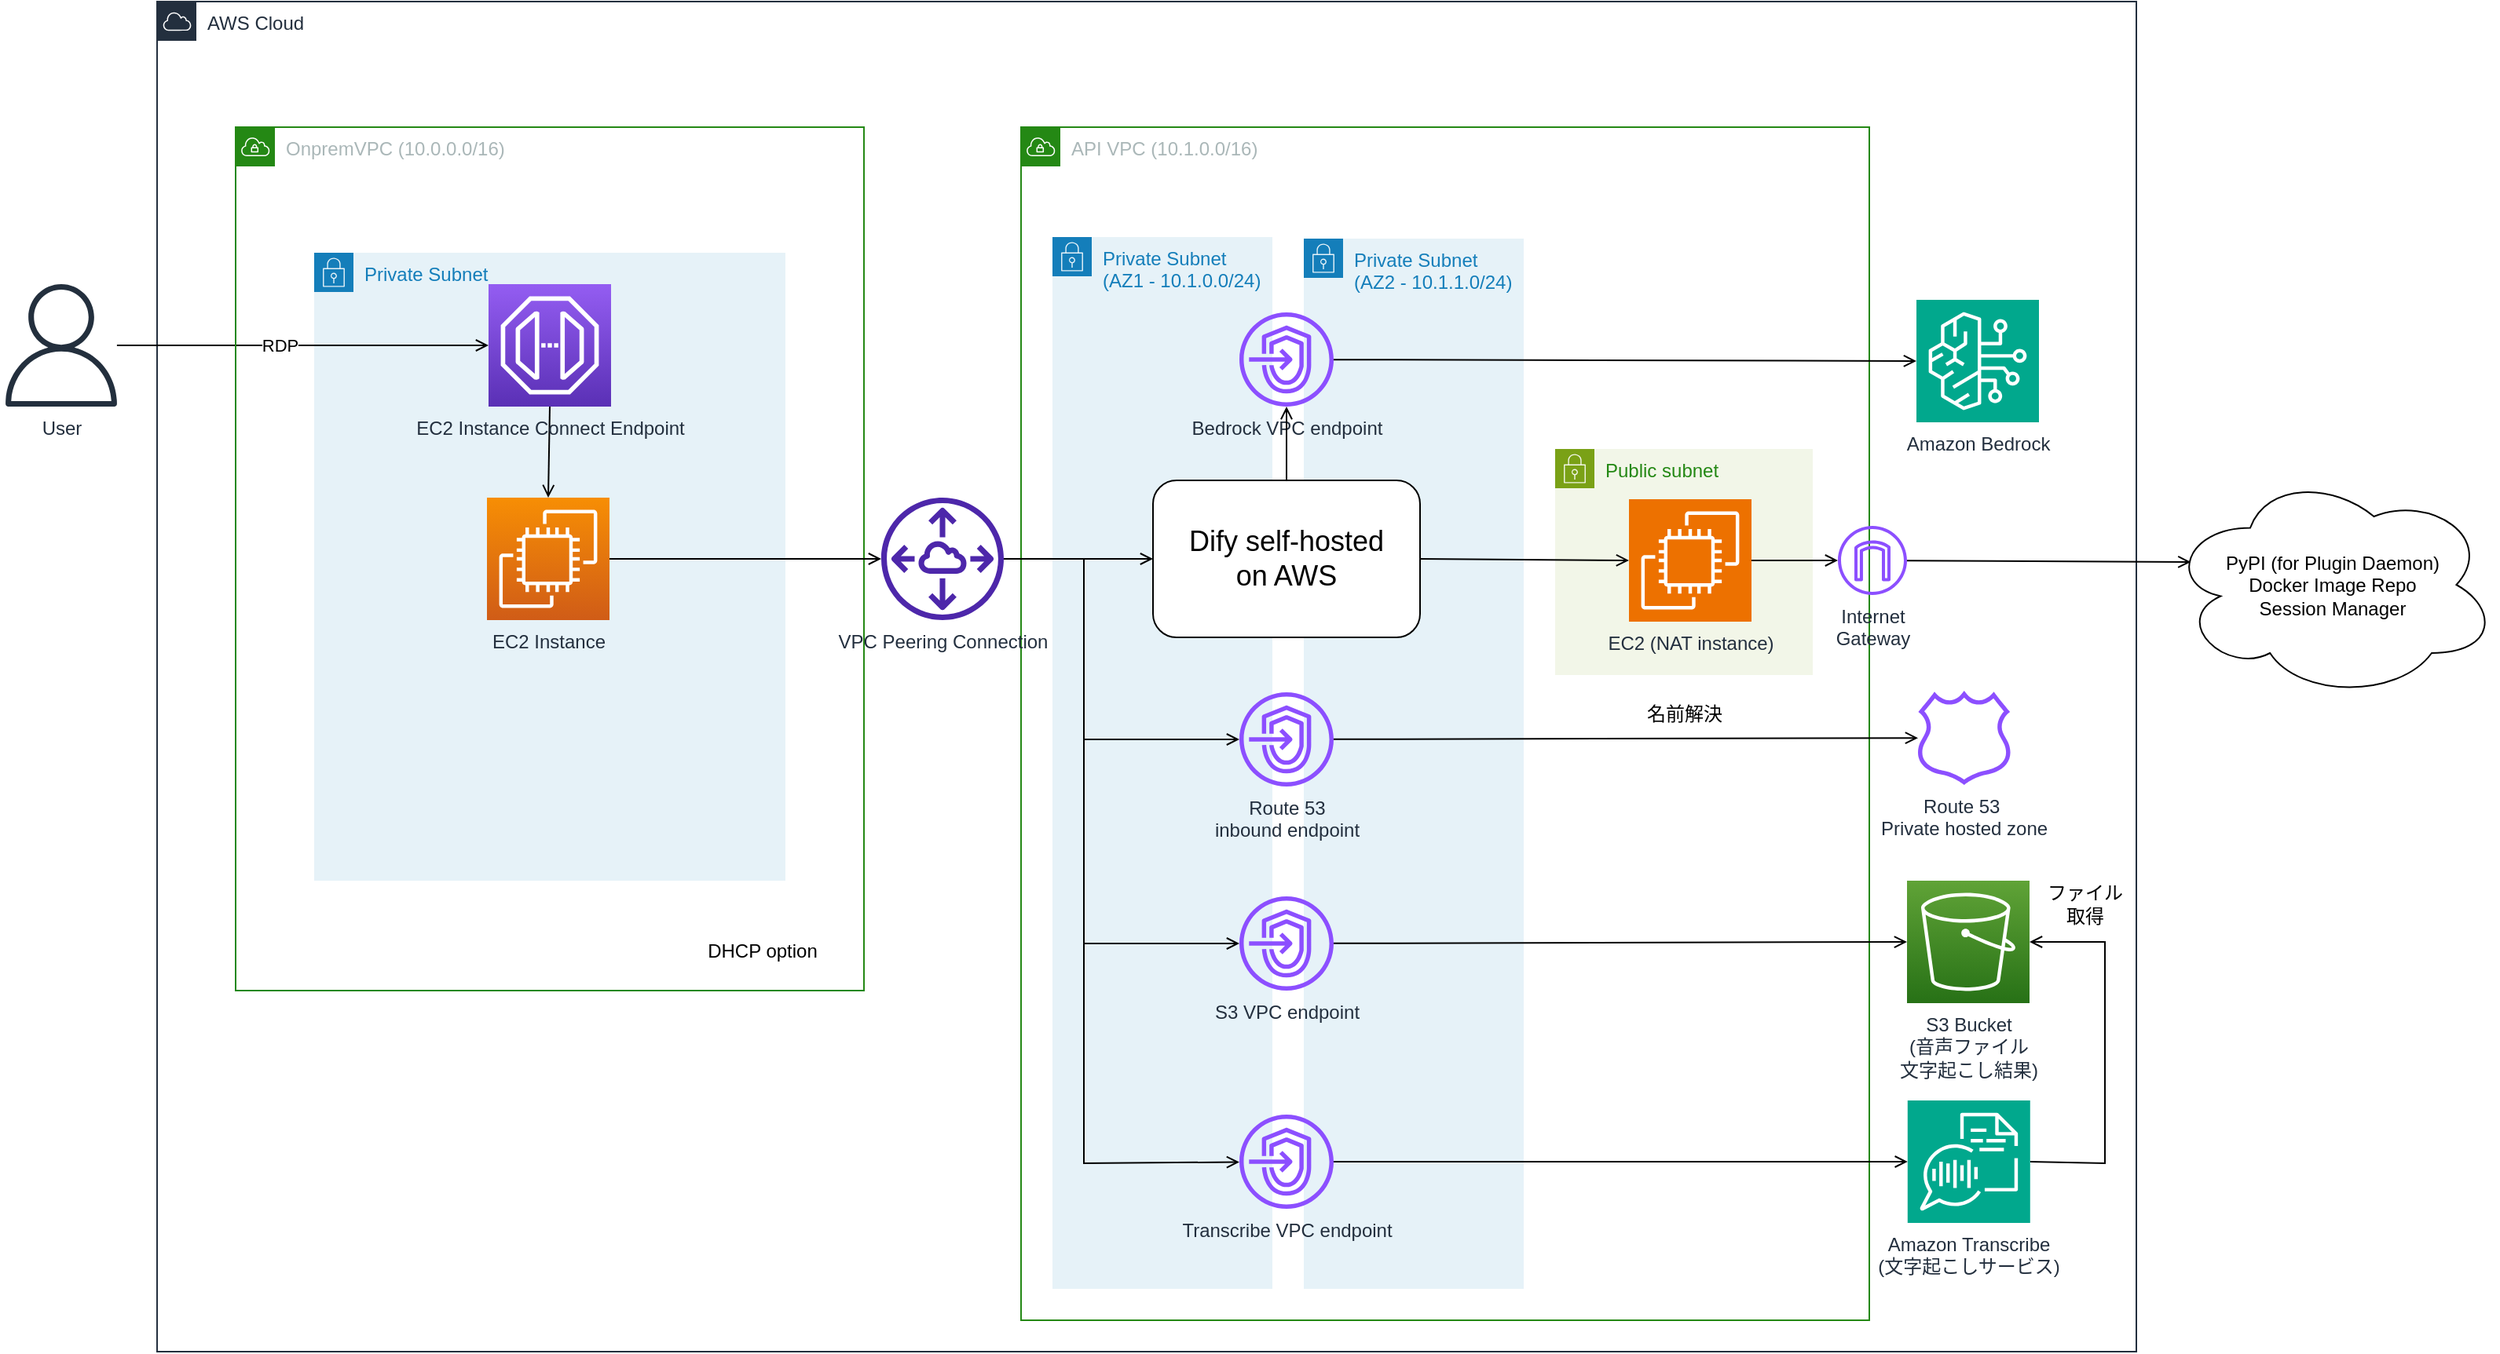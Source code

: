 <mxfile>
    <diagram name="With Dify using NAT" id="BgGSJmM_lyyOUt8xnLnX">
        <mxGraphModel dx="2443" dy="987" grid="0" gridSize="10" guides="1" tooltips="1" connect="1" arrows="1" fold="1" page="0" pageScale="1" pageWidth="1100" pageHeight="850" background="#ffffff" math="0" shadow="0">
            <root>
                <mxCell id="2rKs0NR9Y1c5AZeUXAQ8-0"/>
                <mxCell id="2rKs0NR9Y1c5AZeUXAQ8-1" parent="2rKs0NR9Y1c5AZeUXAQ8-0"/>
                <mxCell id="VhaB2Sd0_MHlBCa7_Qxp-0" value="Public subnet" style="points=[[0,0],[0.25,0],[0.5,0],[0.75,0],[1,0],[1,0.25],[1,0.5],[1,0.75],[1,1],[0.75,1],[0.5,1],[0.25,1],[0,1],[0,0.75],[0,0.5],[0,0.25]];outlineConnect=0;gradientColor=none;html=1;whiteSpace=wrap;fontSize=12;fontStyle=0;container=0;pointerEvents=0;collapsible=0;recursiveResize=0;shape=mxgraph.aws4.group;grIcon=mxgraph.aws4.group_security_group;grStroke=0;strokeColor=#7AA116;fillColor=#F2F6E8;verticalAlign=top;align=left;spacingLeft=30;fontColor=#248814;dashed=0;" vertex="1" parent="2rKs0NR9Y1c5AZeUXAQ8-1">
                    <mxGeometry x="940" y="335" width="164" height="144" as="geometry"/>
                </mxCell>
                <mxCell id="2rKs0NR9Y1c5AZeUXAQ8-4" value="Private Subnet" style="points=[[0,0],[0.25,0],[0.5,0],[0.75,0],[1,0],[1,0.25],[1,0.5],[1,0.75],[1,1],[0.75,1],[0.5,1],[0.25,1],[0,1],[0,0.75],[0,0.5],[0,0.25]];outlineConnect=0;gradientColor=none;html=1;whiteSpace=wrap;fontSize=12;fontStyle=0;container=0;pointerEvents=0;collapsible=0;recursiveResize=0;shape=mxgraph.aws4.group;grIcon=mxgraph.aws4.group_security_group;grStroke=0;strokeColor=#147EBA;fillColor=#E6F2F8;verticalAlign=top;align=left;spacingLeft=30;fontColor=#147EBA;dashed=0;" vertex="1" parent="2rKs0NR9Y1c5AZeUXAQ8-1">
                    <mxGeometry x="150" y="210" width="300" height="400" as="geometry"/>
                </mxCell>
                <mxCell id="2rKs0NR9Y1c5AZeUXAQ8-7" value="API VPC (10.1.0.0/16)" style="points=[[0,0],[0.25,0],[0.5,0],[0.75,0],[1,0],[1,0.25],[1,0.5],[1,0.75],[1,1],[0.75,1],[0.5,1],[0.25,1],[0,1],[0,0.75],[0,0.5],[0,0.25]];outlineConnect=0;gradientColor=none;html=1;whiteSpace=wrap;fontSize=12;fontStyle=0;container=0;pointerEvents=0;collapsible=0;recursiveResize=0;shape=mxgraph.aws4.group;grIcon=mxgraph.aws4.group_vpc;strokeColor=#248814;fillColor=none;verticalAlign=top;align=left;spacingLeft=30;fontColor=#AAB7B8;dashed=0;" vertex="1" parent="2rKs0NR9Y1c5AZeUXAQ8-1">
                    <mxGeometry x="600" y="130" width="540" height="760" as="geometry"/>
                </mxCell>
                <mxCell id="2rKs0NR9Y1c5AZeUXAQ8-8" value="Private Subnet (AZ1 - 10.1.0.0/24)" style="points=[[0,0],[0.25,0],[0.5,0],[0.75,0],[1,0],[1,0.25],[1,0.5],[1,0.75],[1,1],[0.75,1],[0.5,1],[0.25,1],[0,1],[0,0.75],[0,0.5],[0,0.25]];outlineConnect=0;gradientColor=none;html=1;whiteSpace=wrap;fontSize=12;fontStyle=0;container=0;pointerEvents=0;collapsible=0;recursiveResize=0;shape=mxgraph.aws4.group;grIcon=mxgraph.aws4.group_security_group;grStroke=0;strokeColor=#147EBA;fillColor=#E6F2F8;verticalAlign=top;align=left;spacingLeft=30;fontColor=#147EBA;dashed=0;" vertex="1" parent="2rKs0NR9Y1c5AZeUXAQ8-1">
                    <mxGeometry x="620" y="200" width="140" height="670" as="geometry"/>
                </mxCell>
                <mxCell id="2rKs0NR9Y1c5AZeUXAQ8-9" value="Private Subnet (AZ2 - 10.1.1.0/24)" style="points=[[0,0],[0.25,0],[0.5,0],[0.75,0],[1,0],[1,0.25],[1,0.5],[1,0.75],[1,1],[0.75,1],[0.5,1],[0.25,1],[0,1],[0,0.75],[0,0.5],[0,0.25]];outlineConnect=0;gradientColor=none;html=1;whiteSpace=wrap;fontSize=12;fontStyle=0;container=0;pointerEvents=0;collapsible=0;recursiveResize=0;shape=mxgraph.aws4.group;grIcon=mxgraph.aws4.group_security_group;grStroke=0;strokeColor=#147EBA;fillColor=#E6F2F8;verticalAlign=top;align=left;spacingLeft=30;fontColor=#147EBA;dashed=0;" vertex="1" parent="2rKs0NR9Y1c5AZeUXAQ8-1">
                    <mxGeometry x="780" y="201" width="140" height="669" as="geometry"/>
                </mxCell>
                <mxCell id="2rKs0NR9Y1c5AZeUXAQ8-2" value="AWS Cloud" style="points=[[0,0],[0.25,0],[0.5,0],[0.75,0],[1,0],[1,0.25],[1,0.5],[1,0.75],[1,1],[0.75,1],[0.5,1],[0.25,1],[0,1],[0,0.75],[0,0.5],[0,0.25]];outlineConnect=0;gradientColor=none;html=1;whiteSpace=wrap;fontSize=12;fontStyle=0;container=0;pointerEvents=0;collapsible=0;recursiveResize=0;shape=mxgraph.aws4.group;grIcon=mxgraph.aws4.group_aws_cloud;strokeColor=#232F3E;fillColor=none;verticalAlign=top;align=left;spacingLeft=30;fontColor=#232F3E;dashed=0;" vertex="1" parent="2rKs0NR9Y1c5AZeUXAQ8-1">
                    <mxGeometry x="50" y="50" width="1260" height="860" as="geometry"/>
                </mxCell>
                <mxCell id="2rKs0NR9Y1c5AZeUXAQ8-25" value="User" style="sketch=0;outlineConnect=0;fontColor=#232F3E;gradientColor=none;fillColor=#232F3D;strokeColor=none;dashed=0;verticalLabelPosition=bottom;verticalAlign=top;align=center;html=1;fontSize=12;fontStyle=0;aspect=fixed;pointerEvents=1;shape=mxgraph.aws4.user;container=0;" vertex="1" parent="2rKs0NR9Y1c5AZeUXAQ8-1">
                    <mxGeometry x="-50" y="230" width="78" height="78" as="geometry"/>
                </mxCell>
                <mxCell id="2rKs0NR9Y1c5AZeUXAQ8-26" value="" style="endArrow=open;html=1;rounded=0;exitX=1;exitY=0.5;exitDx=0;exitDy=0;exitPerimeter=0;entryX=0;entryY=0.5;entryDx=0;entryDy=0;entryPerimeter=0;endFill=0;" edge="1" parent="2rKs0NR9Y1c5AZeUXAQ8-1" source="2rKs0NR9Y1c5AZeUXAQ8-25" target="2rKs0NR9Y1c5AZeUXAQ8-5">
                    <mxGeometry width="50" height="50" relative="1" as="geometry">
                        <mxPoint x="190" y="200" as="sourcePoint"/>
                        <mxPoint x="240" y="150" as="targetPoint"/>
                    </mxGeometry>
                </mxCell>
                <mxCell id="2rKs0NR9Y1c5AZeUXAQ8-27" value="RDP" style="edgeLabel;html=1;align=center;verticalAlign=middle;resizable=0;points=[];container=0;" vertex="1" connectable="0" parent="2rKs0NR9Y1c5AZeUXAQ8-26">
                    <mxGeometry x="-0.136" y="-6" relative="1" as="geometry">
                        <mxPoint x="1" y="-6" as="offset"/>
                    </mxGeometry>
                </mxCell>
                <mxCell id="VhaB2Sd0_MHlBCa7_Qxp-7" value="PyPI (for Plugin Daemon)&lt;div&gt;Docker Image Repo&lt;/div&gt;&lt;div&gt;Session Manager&lt;/div&gt;" style="ellipse;shape=cloud;whiteSpace=wrap;html=1;container=0;" vertex="1" parent="2rKs0NR9Y1c5AZeUXAQ8-1">
                    <mxGeometry x="1330" y="349" width="210" height="145" as="geometry"/>
                </mxCell>
                <mxCell id="VhaB2Sd0_MHlBCa7_Qxp-6" value="" style="endArrow=open;startArrow=none;html=1;rounded=0;startFill=0;endFill=0;entryX=0.07;entryY=0.4;entryDx=0;entryDy=0;entryPerimeter=0;" edge="1" parent="2rKs0NR9Y1c5AZeUXAQ8-1" source="VhaB2Sd0_MHlBCa7_Qxp-3" target="VhaB2Sd0_MHlBCa7_Qxp-7">
                    <mxGeometry width="50" height="50" relative="1" as="geometry">
                        <mxPoint x="1075" y="416" as="sourcePoint"/>
                        <mxPoint x="1330" y="406" as="targetPoint"/>
                        <Array as="points"/>
                    </mxGeometry>
                </mxCell>
                <mxCell id="2rKs0NR9Y1c5AZeUXAQ8-3" value="OnpremVPC (10.0.0.0/16)" style="points=[[0,0],[0.25,0],[0.5,0],[0.75,0],[1,0],[1,0.25],[1,0.5],[1,0.75],[1,1],[0.75,1],[0.5,1],[0.25,1],[0,1],[0,0.75],[0,0.5],[0,0.25]];outlineConnect=0;gradientColor=none;html=1;whiteSpace=wrap;fontSize=12;fontStyle=0;container=0;pointerEvents=0;collapsible=0;recursiveResize=0;shape=mxgraph.aws4.group;grIcon=mxgraph.aws4.group_vpc;strokeColor=#248814;fillColor=none;verticalAlign=top;align=left;spacingLeft=30;fontColor=#AAB7B8;dashed=0;" vertex="1" parent="2rKs0NR9Y1c5AZeUXAQ8-1">
                    <mxGeometry x="100" y="130" width="400" height="550" as="geometry"/>
                </mxCell>
                <mxCell id="2rKs0NR9Y1c5AZeUXAQ8-14" value="EC2 Instance" style="sketch=0;points=[[0,0,0],[0.25,0,0],[0.5,0,0],[0.75,0,0],[1,0,0],[0,1,0],[0.25,1,0],[0.5,1,0],[0.75,1,0],[1,1,0],[0,0.25,0],[0,0.5,0],[0,0.75,0],[1,0.25,0],[1,0.5,0],[1,0.75,0]];outlineConnect=0;fontColor=#232F3E;gradientColor=#F78E04;gradientDirection=north;fillColor=#D05C17;strokeColor=#ffffff;dashed=0;verticalLabelPosition=bottom;verticalAlign=top;align=center;html=1;fontSize=12;fontStyle=0;aspect=fixed;shape=mxgraph.aws4.resourceIcon;resIcon=mxgraph.aws4.ec2;container=0;" vertex="1" parent="2rKs0NR9Y1c5AZeUXAQ8-1">
                    <mxGeometry x="260" y="366" width="78" height="78" as="geometry"/>
                </mxCell>
                <mxCell id="2rKs0NR9Y1c5AZeUXAQ8-15" value="" style="endArrow=open;html=1;rounded=0;exitX=0.5;exitY=1;exitDx=0;exitDy=0;exitPerimeter=0;entryX=0.5;entryY=0;entryDx=0;entryDy=0;entryPerimeter=0;endFill=0;" edge="1" parent="2rKs0NR9Y1c5AZeUXAQ8-1" source="2rKs0NR9Y1c5AZeUXAQ8-5" target="2rKs0NR9Y1c5AZeUXAQ8-14">
                    <mxGeometry width="50" height="50" relative="1" as="geometry">
                        <mxPoint x="250" y="400" as="sourcePoint"/>
                        <mxPoint x="300" y="350" as="targetPoint"/>
                    </mxGeometry>
                </mxCell>
                <mxCell id="2rKs0NR9Y1c5AZeUXAQ8-16" value="VPC Peering Connection" style="sketch=0;outlineConnect=0;fontColor=#232F3E;gradientColor=none;fillColor=#4D27AA;strokeColor=none;dashed=0;verticalLabelPosition=bottom;verticalAlign=top;align=center;html=1;fontSize=12;fontStyle=0;aspect=fixed;pointerEvents=1;shape=mxgraph.aws4.peering;container=0;" vertex="1" parent="2rKs0NR9Y1c5AZeUXAQ8-1">
                    <mxGeometry x="511" y="366" width="78" height="78" as="geometry"/>
                </mxCell>
                <mxCell id="2rKs0NR9Y1c5AZeUXAQ8-17" value="" style="endArrow=open;startArrow=none;html=1;rounded=0;exitX=1;exitY=0.5;exitDx=0;exitDy=0;exitPerimeter=0;entryX=0;entryY=0.5;entryDx=0;entryDy=0;entryPerimeter=0;endFill=0;startFill=0;" edge="1" parent="2rKs0NR9Y1c5AZeUXAQ8-1" source="2rKs0NR9Y1c5AZeUXAQ8-14" target="2rKs0NR9Y1c5AZeUXAQ8-16">
                    <mxGeometry width="50" height="50" relative="1" as="geometry">
                        <mxPoint x="340" y="414" as="sourcePoint"/>
                        <mxPoint x="390" y="364" as="targetPoint"/>
                    </mxGeometry>
                </mxCell>
                <mxCell id="2rKs0NR9Y1c5AZeUXAQ8-18" value="" style="endArrow=open;startArrow=none;html=1;rounded=0;startFill=0;endFill=0;" edge="1" parent="2rKs0NR9Y1c5AZeUXAQ8-1" source="2rKs0NR9Y1c5AZeUXAQ8-16" target="2rKs0NR9Y1c5AZeUXAQ8-10">
                    <mxGeometry width="50" height="50" relative="1" as="geometry">
                        <mxPoint x="680" y="405" as="sourcePoint"/>
                        <mxPoint x="771" y="415" as="targetPoint"/>
                        <Array as="points">
                            <mxPoint x="640" y="405"/>
                            <mxPoint x="640" y="520"/>
                        </Array>
                    </mxGeometry>
                </mxCell>
                <mxCell id="2rKs0NR9Y1c5AZeUXAQ8-21" value="" style="endArrow=open;startArrow=none;html=1;rounded=0;startFill=0;entryX=0;entryY=0.5;entryDx=0;entryDy=0;endFill=0;" edge="1" parent="2rKs0NR9Y1c5AZeUXAQ8-1" source="2rKs0NR9Y1c5AZeUXAQ8-16" target="2rKs0NR9Y1c5AZeUXAQ8-12">
                    <mxGeometry width="50" height="50" relative="1" as="geometry">
                        <mxPoint x="599" y="415" as="sourcePoint"/>
                        <mxPoint x="740" y="599" as="targetPoint"/>
                        <Array as="points">
                            <mxPoint x="640" y="405"/>
                        </Array>
                    </mxGeometry>
                </mxCell>
                <mxCell id="2rKs0NR9Y1c5AZeUXAQ8-22" value="Amazon Bedrock" style="sketch=0;points=[[0,0,0],[0.25,0,0],[0.5,0,0],[0.75,0,0],[1,0,0],[0,1,0],[0.25,1,0],[0.5,1,0],[0.75,1,0],[1,1,0],[0,0.25,0],[0,0.5,0],[0,0.75,0],[1,0.25,0],[1,0.5,0],[1,0.75,0]];outlineConnect=0;fontColor=#232F3E;fillColor=#01A88D;strokeColor=#ffffff;dashed=0;verticalLabelPosition=bottom;verticalAlign=top;align=center;html=1;fontSize=12;fontStyle=0;aspect=fixed;shape=mxgraph.aws4.resourceIcon;resIcon=mxgraph.aws4.bedrock;container=0;" vertex="1" parent="2rKs0NR9Y1c5AZeUXAQ8-1">
                    <mxGeometry x="1170" y="240" width="78" height="78" as="geometry"/>
                </mxCell>
                <mxCell id="2rKs0NR9Y1c5AZeUXAQ8-23" value="" style="endArrow=open;startArrow=none;html=1;rounded=0;startFill=0;entryX=0;entryY=0.5;entryDx=0;entryDy=0;entryPerimeter=0;endFill=0;" edge="1" parent="2rKs0NR9Y1c5AZeUXAQ8-1" source="2rKs0NR9Y1c5AZeUXAQ8-13" target="2rKs0NR9Y1c5AZeUXAQ8-22">
                    <mxGeometry width="50" height="50" relative="1" as="geometry">
                        <mxPoint x="599" y="415" as="sourcePoint"/>
                        <mxPoint x="680" y="371" as="targetPoint"/>
                        <Array as="points"/>
                    </mxGeometry>
                </mxCell>
                <mxCell id="VhaB2Sd0_MHlBCa7_Qxp-3" value="Internet&lt;div&gt;Gateway&lt;/div&gt;" style="sketch=0;outlineConnect=0;fontColor=#232F3E;gradientColor=none;fillColor=#8C4FFF;strokeColor=none;dashed=0;verticalLabelPosition=bottom;verticalAlign=top;align=center;html=1;fontSize=12;fontStyle=0;aspect=fixed;pointerEvents=1;shape=mxgraph.aws4.internet_gateway;container=0;" vertex="1" parent="2rKs0NR9Y1c5AZeUXAQ8-1">
                    <mxGeometry x="1120" y="384" width="44" height="44" as="geometry"/>
                </mxCell>
                <mxCell id="VhaB2Sd0_MHlBCa7_Qxp-4" value="" style="endArrow=open;startArrow=none;html=1;rounded=0;startFill=0;exitX=1;exitY=0.5;exitDx=0;exitDy=0;exitPerimeter=0;endFill=0;" edge="1" parent="2rKs0NR9Y1c5AZeUXAQ8-1" source="VhaB2Sd0_MHlBCa7_Qxp-1" target="VhaB2Sd0_MHlBCa7_Qxp-3">
                    <mxGeometry width="50" height="50" relative="1" as="geometry">
                        <mxPoint x="1060" y="409" as="sourcePoint"/>
                        <mxPoint x="997" y="416" as="targetPoint"/>
                        <Array as="points"/>
                    </mxGeometry>
                </mxCell>
                <mxCell id="TyrNUuAAVGkvykASbWLv-11" value="" style="endArrow=open;startArrow=none;html=1;rounded=0;startFill=0;endFill=0;" edge="1" parent="2rKs0NR9Y1c5AZeUXAQ8-1" source="2rKs0NR9Y1c5AZeUXAQ8-16" target="TyrNUuAAVGkvykASbWLv-0">
                    <mxGeometry width="50" height="50" relative="1" as="geometry">
                        <mxPoint x="589" y="410" as="sourcePoint"/>
                        <mxPoint x="730" y="524" as="targetPoint"/>
                        <Array as="points">
                            <mxPoint x="640" y="405"/>
                            <mxPoint x="640" y="650"/>
                        </Array>
                    </mxGeometry>
                </mxCell>
                <mxCell id="TyrNUuAAVGkvykASbWLv-12" value="" style="endArrow=open;startArrow=none;html=1;rounded=0;startFill=0;endFill=0;" edge="1" parent="2rKs0NR9Y1c5AZeUXAQ8-1" source="2rKs0NR9Y1c5AZeUXAQ8-16" target="TyrNUuAAVGkvykASbWLv-1">
                    <mxGeometry width="50" height="50" relative="1" as="geometry">
                        <mxPoint x="599" y="415" as="sourcePoint"/>
                        <mxPoint x="740" y="659" as="targetPoint"/>
                        <Array as="points">
                            <mxPoint x="640" y="405"/>
                            <mxPoint x="640" y="790"/>
                        </Array>
                    </mxGeometry>
                </mxCell>
                <mxCell id="2rKs0NR9Y1c5AZeUXAQ8-6" value="DHCP option" style="text;html=1;align=center;verticalAlign=middle;resizable=0;points=[];autosize=1;strokeColor=none;fillColor=none;container=0;" vertex="1" parent="2rKs0NR9Y1c5AZeUXAQ8-1">
                    <mxGeometry x="390" y="640" width="90" height="30" as="geometry"/>
                </mxCell>
                <mxCell id="2rKs0NR9Y1c5AZeUXAQ8-5" value="EC2 Instance Connect Endpoint" style="sketch=0;points=[[0,0,0],[0.25,0,0],[0.5,0,0],[0.75,0,0],[1,0,0],[0,1,0],[0.25,1,0],[0.5,1,0],[0.75,1,0],[1,1,0],[0,0.25,0],[0,0.5,0],[0,0.75,0],[1,0.25,0],[1,0.5,0],[1,0.75,0]];outlineConnect=0;fontColor=#232F3E;gradientColor=#945DF2;gradientDirection=north;fillColor=#5A30B5;strokeColor=#ffffff;dashed=0;verticalLabelPosition=bottom;verticalAlign=top;align=center;html=1;fontSize=12;fontStyle=0;aspect=fixed;shape=mxgraph.aws4.resourceIcon;resIcon=mxgraph.aws4.endpoint;container=0;" vertex="1" parent="2rKs0NR9Y1c5AZeUXAQ8-1">
                    <mxGeometry x="261" y="230" width="78" height="78" as="geometry"/>
                </mxCell>
                <mxCell id="2rKs0NR9Y1c5AZeUXAQ8-13" value="Bedrock VPC endpoint&lt;div&gt;&lt;br&gt;&lt;/div&gt;" style="sketch=0;outlineConnect=0;fontColor=#232F3E;gradientColor=none;fillColor=#8C4FFF;strokeColor=none;dashed=0;verticalLabelPosition=bottom;verticalAlign=top;align=center;html=1;fontSize=12;fontStyle=0;aspect=fixed;pointerEvents=1;shape=mxgraph.aws4.endpoints;container=0;" vertex="1" parent="2rKs0NR9Y1c5AZeUXAQ8-1">
                    <mxGeometry x="739" y="248" width="60" height="60" as="geometry"/>
                </mxCell>
                <mxCell id="VhaB2Sd0_MHlBCa7_Qxp-2" value="" style="endArrow=open;startArrow=none;html=1;rounded=0;startFill=0;entryX=0;entryY=0.5;entryDx=0;entryDy=0;entryPerimeter=0;exitX=1;exitY=0.5;exitDx=0;exitDy=0;endFill=0;" edge="1" parent="2rKs0NR9Y1c5AZeUXAQ8-1" source="2rKs0NR9Y1c5AZeUXAQ8-12" target="VhaB2Sd0_MHlBCa7_Qxp-1">
                    <mxGeometry width="50" height="50" relative="1" as="geometry">
                        <mxPoint x="821" y="316" as="sourcePoint"/>
                        <mxPoint x="1208" y="229" as="targetPoint"/>
                        <Array as="points"/>
                    </mxGeometry>
                </mxCell>
                <mxCell id="2rKs0NR9Y1c5AZeUXAQ8-10" value="Route 53&lt;div&gt;inbound endpoint&lt;div&gt;&lt;br&gt;&lt;/div&gt;&lt;/div&gt;" style="sketch=0;outlineConnect=0;fontColor=#232F3E;gradientColor=none;fillColor=#8C4FFF;strokeColor=none;dashed=0;verticalLabelPosition=bottom;verticalAlign=top;align=center;html=1;fontSize=12;fontStyle=0;aspect=fixed;pointerEvents=1;shape=mxgraph.aws4.endpoints;container=0;" vertex="1" parent="2rKs0NR9Y1c5AZeUXAQ8-1">
                    <mxGeometry x="739" y="490" width="60" height="60" as="geometry"/>
                </mxCell>
                <mxCell id="2rKs0NR9Y1c5AZeUXAQ8-11" value="名前解決" style="text;html=1;align=center;verticalAlign=middle;resizable=0;points=[];autosize=1;strokeColor=none;fillColor=none;container=0;" vertex="1" parent="2rKs0NR9Y1c5AZeUXAQ8-1">
                    <mxGeometry x="987" y="489" width="70" height="30" as="geometry"/>
                </mxCell>
                <mxCell id="TyrNUuAAVGkvykASbWLv-0" value="S3 VPC endpoint" style="sketch=0;outlineConnect=0;fontColor=#232F3E;gradientColor=none;fillColor=#8C4FFF;strokeColor=none;dashed=0;verticalLabelPosition=bottom;verticalAlign=top;align=center;html=1;fontSize=12;fontStyle=0;aspect=fixed;pointerEvents=1;shape=mxgraph.aws4.endpoints;container=0;" vertex="1" parent="2rKs0NR9Y1c5AZeUXAQ8-1">
                    <mxGeometry x="739" y="620" width="60" height="60" as="geometry"/>
                </mxCell>
                <mxCell id="TyrNUuAAVGkvykASbWLv-1" value="Transcribe VPC endpoint" style="sketch=0;outlineConnect=0;fontColor=#232F3E;gradientColor=none;fillColor=#8C4FFF;strokeColor=none;dashed=0;verticalLabelPosition=bottom;verticalAlign=top;align=center;html=1;fontSize=12;fontStyle=0;aspect=fixed;pointerEvents=1;shape=mxgraph.aws4.endpoints;container=0;" vertex="1" parent="2rKs0NR9Y1c5AZeUXAQ8-1">
                    <mxGeometry x="739" y="759" width="60" height="60" as="geometry"/>
                </mxCell>
                <mxCell id="2rKs0NR9Y1c5AZeUXAQ8-19" value="" style="endArrow=open;startArrow=none;html=1;rounded=0;startFill=0;endFill=0;" edge="1" parent="2rKs0NR9Y1c5AZeUXAQ8-1" source="2rKs0NR9Y1c5AZeUXAQ8-10" target="2rKs0NR9Y1c5AZeUXAQ8-20">
                    <mxGeometry width="50" height="50" relative="1" as="geometry">
                        <mxPoint x="849" y="345" as="sourcePoint"/>
                        <mxPoint x="1030" y="345" as="targetPoint"/>
                        <Array as="points"/>
                    </mxGeometry>
                </mxCell>
                <mxCell id="2rKs0NR9Y1c5AZeUXAQ8-20" value="Route 53&amp;nbsp;&lt;div&gt;Private hosted zone&lt;/div&gt;" style="sketch=0;outlineConnect=0;fontColor=#232F3E;gradientColor=none;fillColor=#8C4FFF;strokeColor=none;dashed=0;verticalLabelPosition=bottom;verticalAlign=top;align=center;html=1;fontSize=12;fontStyle=0;aspect=fixed;pointerEvents=1;shape=mxgraph.aws4.hosted_zone;container=0;" vertex="1" parent="2rKs0NR9Y1c5AZeUXAQ8-1">
                    <mxGeometry x="1170" y="489" width="60.78" height="60" as="geometry"/>
                </mxCell>
                <mxCell id="TyrNUuAAVGkvykASbWLv-6" value="" style="endArrow=open;startArrow=none;html=1;rounded=0;startFill=0;exitX=1;exitY=0.5;exitDx=0;exitDy=0;exitPerimeter=0;entryX=1;entryY=0.5;entryDx=0;entryDy=0;entryPerimeter=0;endFill=0;" edge="1" parent="2rKs0NR9Y1c5AZeUXAQ8-1" source="TyrNUuAAVGkvykASbWLv-4" target="TyrNUuAAVGkvykASbWLv-2">
                    <mxGeometry width="50" height="50" relative="1" as="geometry">
                        <mxPoint x="982" y="799" as="sourcePoint"/>
                        <mxPoint x="1174" y="799" as="targetPoint"/>
                        <Array as="points">
                            <mxPoint x="1290" y="790"/>
                            <mxPoint x="1290" y="649"/>
                        </Array>
                    </mxGeometry>
                </mxCell>
                <mxCell id="TyrNUuAAVGkvykASbWLv-2" value="S3 Bucket&lt;br&gt;(音声ファイル&lt;div&gt;文字起こし結果)&lt;/div&gt;" style="sketch=0;points=[[0,0,0],[0.25,0,0],[0.5,0,0],[0.75,0,0],[1,0,0],[0,1,0],[0.25,1,0],[0.5,1,0],[0.75,1,0],[1,1,0],[0,0.25,0],[0,0.5,0],[0,0.75,0],[1,0.25,0],[1,0.5,0],[1,0.75,0]];outlineConnect=0;fontColor=#232F3E;gradientColor=#60A337;gradientDirection=north;fillColor=#277116;strokeColor=#ffffff;dashed=0;verticalLabelPosition=bottom;verticalAlign=top;align=center;html=1;fontSize=12;fontStyle=0;aspect=fixed;shape=mxgraph.aws4.resourceIcon;resIcon=mxgraph.aws4.s3;container=0;" vertex="1" parent="2rKs0NR9Y1c5AZeUXAQ8-1">
                    <mxGeometry x="1164" y="610" width="78" height="78" as="geometry"/>
                </mxCell>
                <mxCell id="TyrNUuAAVGkvykASbWLv-4" value="Amazon Transcribe&lt;div&gt;(文字起こしサービス)&lt;/div&gt;" style="sketch=0;points=[[0,0,0],[0.25,0,0],[0.5,0,0],[0.75,0,0],[1,0,0],[0,1,0],[0.25,1,0],[0.5,1,0],[0.75,1,0],[1,1,0],[0,0.25,0],[0,0.5,0],[0,0.75,0],[1,0.25,0],[1,0.5,0],[1,0.75,0]];outlineConnect=0;fontColor=#232F3E;fillColor=#01A88D;strokeColor=#ffffff;dashed=0;verticalLabelPosition=bottom;verticalAlign=top;align=center;html=1;fontSize=12;fontStyle=0;aspect=fixed;shape=mxgraph.aws4.resourceIcon;resIcon=mxgraph.aws4.transcribe;container=0;" vertex="1" parent="2rKs0NR9Y1c5AZeUXAQ8-1">
                    <mxGeometry x="1164.39" y="750" width="78" height="78" as="geometry"/>
                </mxCell>
                <mxCell id="TyrNUuAAVGkvykASbWLv-7" value="ファイル&lt;div&gt;取得&lt;/div&gt;" style="text;html=1;align=center;verticalAlign=middle;resizable=0;points=[];autosize=1;strokeColor=none;fillColor=none;container=0;" vertex="1" parent="2rKs0NR9Y1c5AZeUXAQ8-1">
                    <mxGeometry x="1242.39" y="605" width="70" height="40" as="geometry"/>
                </mxCell>
                <mxCell id="TyrNUuAAVGkvykASbWLv-3" value="" style="endArrow=open;startArrow=none;html=1;rounded=0;entryX=0;entryY=0.5;entryDx=0;entryDy=0;entryPerimeter=0;startFill=0;endFill=0;" edge="1" parent="2rKs0NR9Y1c5AZeUXAQ8-1" source="TyrNUuAAVGkvykASbWLv-0" target="TyrNUuAAVGkvykASbWLv-2">
                    <mxGeometry width="50" height="50" relative="1" as="geometry">
                        <mxPoint x="830.0" y="649" as="sourcePoint"/>
                        <mxPoint x="791" y="594" as="targetPoint"/>
                        <Array as="points"/>
                    </mxGeometry>
                </mxCell>
                <mxCell id="TyrNUuAAVGkvykASbWLv-5" value="" style="endArrow=open;startArrow=none;html=1;rounded=0;startFill=0;endFill=0;" edge="1" parent="2rKs0NR9Y1c5AZeUXAQ8-1" source="TyrNUuAAVGkvykASbWLv-1" target="TyrNUuAAVGkvykASbWLv-4">
                    <mxGeometry width="50" height="50" relative="1" as="geometry">
                        <mxPoint x="818" y="788.17" as="sourcePoint"/>
                        <mxPoint x="1010" y="788.17" as="targetPoint"/>
                        <Array as="points"/>
                    </mxGeometry>
                </mxCell>
                <mxCell id="2rKs0NR9Y1c5AZeUXAQ8-12" value="Dify self-hosted&lt;div&gt;on AWS&lt;/div&gt;" style="rounded=1;whiteSpace=wrap;html=1;fontSize=18;container=0;" vertex="1" parent="2rKs0NR9Y1c5AZeUXAQ8-1">
                    <mxGeometry x="684" y="355" width="170" height="100" as="geometry"/>
                </mxCell>
                <mxCell id="TyrNUuAAVGkvykASbWLv-14" value="" style="endArrow=open;startArrow=none;html=1;rounded=0;startFill=0;endFill=0;exitX=0.5;exitY=0;exitDx=0;exitDy=0;" edge="1" parent="2rKs0NR9Y1c5AZeUXAQ8-1" source="2rKs0NR9Y1c5AZeUXAQ8-12" target="2rKs0NR9Y1c5AZeUXAQ8-13">
                    <mxGeometry width="50" height="50" relative="1" as="geometry">
                        <mxPoint x="818" y="529" as="sourcePoint"/>
                        <mxPoint x="770" y="330" as="targetPoint"/>
                        <Array as="points"/>
                    </mxGeometry>
                </mxCell>
                <mxCell id="VhaB2Sd0_MHlBCa7_Qxp-1" value="EC2 (NAT instance)" style="sketch=0;points=[[0,0,0],[0.25,0,0],[0.5,0,0],[0.75,0,0],[1,0,0],[0,1,0],[0.25,1,0],[0.5,1,0],[0.75,1,0],[1,1,0],[0,0.25,0],[0,0.5,0],[0,0.75,0],[1,0.25,0],[1,0.5,0],[1,0.75,0]];outlineConnect=0;fontColor=#232F3E;fillColor=#ED7100;strokeColor=#ffffff;dashed=0;verticalLabelPosition=bottom;verticalAlign=top;align=center;html=1;fontSize=12;fontStyle=0;aspect=fixed;shape=mxgraph.aws4.resourceIcon;resIcon=mxgraph.aws4.ec2;container=0;" vertex="1" parent="2rKs0NR9Y1c5AZeUXAQ8-1">
                    <mxGeometry x="987" y="367" width="78" height="78" as="geometry"/>
                </mxCell>
            </root>
        </mxGraphModel>
    </diagram>
    <diagram id="S3Arc-Architecture" name="S3Arc Architecture">
        <mxGraphModel dx="1802" dy="691" grid="1" gridSize="10" guides="1" tooltips="1" connect="1" arrows="1" fold="1" page="1" pageScale="1" pageWidth="1100" pageHeight="850" background="#ffffff" math="0" shadow="0">
            <root>
                <mxCell id="0"/>
                <mxCell id="1" parent="0"/>
                <mxCell id="2" value="AWS Cloud" style="points=[[0,0],[0.25,0],[0.5,0],[0.75,0],[1,0],[1,0.25],[1,0.5],[1,0.75],[1,1],[0.75,1],[0.5,1],[0.25,1],[0,1],[0,0.75],[0,0.5],[0,0.25]];outlineConnect=0;gradientColor=none;html=1;whiteSpace=wrap;fontSize=12;fontStyle=0;container=1;pointerEvents=0;collapsible=0;recursiveResize=0;shape=mxgraph.aws4.group;grIcon=mxgraph.aws4.group_aws_cloud;strokeColor=#232F3E;fillColor=none;verticalAlign=top;align=left;spacingLeft=30;fontColor=#232F3E;dashed=0;" parent="1" vertex="1">
                    <mxGeometry x="50" y="50" width="1130" height="710" as="geometry"/>
                </mxCell>
                <mxCell id="3" value="OnpremVPC (10.0.0.0/16)" style="points=[[0,0],[0.25,0],[0.5,0],[0.75,0],[1,0],[1,0.25],[1,0.5],[1,0.75],[1,1],[0.75,1],[0.5,1],[0.25,1],[0,1],[0,0.75],[0,0.5],[0,0.25]];outlineConnect=0;gradientColor=none;html=1;whiteSpace=wrap;fontSize=12;fontStyle=0;container=1;pointerEvents=0;collapsible=0;recursiveResize=0;shape=mxgraph.aws4.group;grIcon=mxgraph.aws4.group_vpc;strokeColor=#248814;fillColor=none;verticalAlign=top;align=left;spacingLeft=30;fontColor=#AAB7B8;dashed=0;" parent="2" vertex="1">
                    <mxGeometry x="50" y="80" width="400" height="550" as="geometry"/>
                </mxCell>
                <mxCell id="4" value="Private Subnet" style="points=[[0,0],[0.25,0],[0.5,0],[0.75,0],[1,0],[1,0.25],[1,0.5],[1,0.75],[1,1],[0.75,1],[0.5,1],[0.25,1],[0,1],[0,0.75],[0,0.5],[0,0.25]];outlineConnect=0;gradientColor=none;html=1;whiteSpace=wrap;fontSize=12;fontStyle=0;container=1;pointerEvents=0;collapsible=0;recursiveResize=0;shape=mxgraph.aws4.group;grIcon=mxgraph.aws4.group_security_group;grStroke=0;strokeColor=#147EBA;fillColor=#E6F2F8;verticalAlign=top;align=left;spacingLeft=30;fontColor=#147EBA;dashed=0;" parent="3" vertex="1">
                    <mxGeometry x="50" y="80" width="300" height="400" as="geometry"/>
                </mxCell>
                <mxCell id="6" value="EC2 Instance Connect Endpoint" style="sketch=0;points=[[0,0,0],[0.25,0,0],[0.5,0,0],[0.75,0,0],[1,0,0],[0,1,0],[0.25,1,0],[0.5,1,0],[0.75,1,0],[1,1,0],[0,0.25,0],[0,0.5,0],[0,0.75,0],[1,0.25,0],[1,0.5,0],[1,0.75,0]];outlineConnect=0;fontColor=#232F3E;gradientColor=#945DF2;gradientDirection=north;fillColor=#5A30B5;strokeColor=#ffffff;dashed=0;verticalLabelPosition=bottom;verticalAlign=top;align=center;html=1;fontSize=12;fontStyle=0;aspect=fixed;shape=mxgraph.aws4.resourceIcon;resIcon=mxgraph.aws4.endpoint;" parent="4" vertex="1">
                    <mxGeometry x="111" y="20" width="78" height="78" as="geometry"/>
                </mxCell>
                <mxCell id="37" value="DHCP option" style="text;html=1;align=center;verticalAlign=middle;resizable=0;points=[];autosize=1;strokeColor=none;fillColor=none;" parent="3" vertex="1">
                    <mxGeometry x="290" y="510" width="90" height="30" as="geometry"/>
                </mxCell>
                <mxCell id="7" value="API VPC (10.1.0.0/16)" style="points=[[0,0],[0.25,0],[0.5,0],[0.75,0],[1,0],[1,0.25],[1,0.5],[1,0.75],[1,1],[0.75,1],[0.5,1],[0.25,1],[0,1],[0,0.75],[0,0.5],[0,0.25]];outlineConnect=0;gradientColor=none;html=1;whiteSpace=wrap;fontSize=12;fontStyle=0;container=1;pointerEvents=0;collapsible=0;recursiveResize=0;shape=mxgraph.aws4.group;grIcon=mxgraph.aws4.group_vpc;strokeColor=#248814;fillColor=none;verticalAlign=top;align=left;spacingLeft=30;fontColor=#AAB7B8;dashed=0;" parent="2" vertex="1">
                    <mxGeometry x="550" y="80" width="350" height="590" as="geometry"/>
                </mxCell>
                <mxCell id="8" value="Private Subnet (AZ1 - 10.1.0.0/24)" style="points=[[0,0],[0.25,0],[0.5,0],[0.75,0],[1,0],[1,0.25],[1,0.5],[1,0.75],[1,1],[0.75,1],[0.5,1],[0.25,1],[0,1],[0,0.75],[0,0.5],[0,0.25]];outlineConnect=0;gradientColor=none;html=1;whiteSpace=wrap;fontSize=12;fontStyle=0;container=1;pointerEvents=0;collapsible=0;recursiveResize=0;shape=mxgraph.aws4.group;grIcon=mxgraph.aws4.group_security_group;grStroke=0;strokeColor=#147EBA;fillColor=#E6F2F8;verticalAlign=top;align=left;spacingLeft=30;fontColor=#147EBA;dashed=0;" parent="7" vertex="1">
                    <mxGeometry x="20" y="70" width="140" height="480" as="geometry"/>
                </mxCell>
                <mxCell id="9" value="Private Subnet (AZ2 - 10.1.1.0/24)" style="points=[[0,0],[0.25,0],[0.5,0],[0.75,0],[1,0],[1,0.25],[1,0.5],[1,0.75],[1,1],[0.75,1],[0.5,1],[0.25,1],[0,1],[0,0.75],[0,0.5],[0,0.25]];outlineConnect=0;gradientColor=none;html=1;whiteSpace=wrap;fontSize=12;fontStyle=0;container=1;pointerEvents=0;collapsible=0;recursiveResize=0;shape=mxgraph.aws4.group;grIcon=mxgraph.aws4.group_security_group;grStroke=0;strokeColor=#147EBA;fillColor=#E6F2F8;verticalAlign=top;align=left;spacingLeft=30;fontColor=#147EBA;dashed=0;" parent="7" vertex="1">
                    <mxGeometry x="180" y="71" width="140" height="480" as="geometry"/>
                </mxCell>
                <mxCell id="25" value="Interface型 VPC endpoint&lt;div&gt;(Route53)&lt;/div&gt;" style="sketch=0;outlineConnect=0;fontColor=#232F3E;gradientColor=none;fillColor=#8C4FFF;strokeColor=none;dashed=0;verticalLabelPosition=bottom;verticalAlign=top;align=center;html=1;fontSize=12;fontStyle=0;aspect=fixed;pointerEvents=1;shape=mxgraph.aws4.endpoints;" parent="9" vertex="1">
                    <mxGeometry x="-50" y="349" width="78" height="78" as="geometry"/>
                </mxCell>
                <mxCell id="28" value="名前解決" style="text;html=1;align=center;verticalAlign=middle;resizable=0;points=[];autosize=1;strokeColor=none;fillColor=none;" parent="9" vertex="1">
                    <mxGeometry x="60" y="349" width="70" height="30" as="geometry"/>
                </mxCell>
                <mxCell id="39" value="S3 Interface endpoint" style="sketch=0;outlineConnect=0;fontColor=#232F3E;gradientColor=none;fillColor=#8C4FFF;strokeColor=none;dashed=0;verticalLabelPosition=bottom;verticalAlign=top;align=center;html=1;fontSize=12;fontStyle=0;aspect=fixed;pointerEvents=1;shape=mxgraph.aws4.endpoints;" parent="7" vertex="1">
                    <mxGeometry x="130" y="140" width="78" height="78" as="geometry"/>
                </mxCell>
                <mxCell id="40" value="Transcribe Interface endpoint" style="sketch=0;outlineConnect=0;fontColor=#232F3E;gradientColor=none;fillColor=#8C4FFF;strokeColor=none;dashed=0;verticalLabelPosition=bottom;verticalAlign=top;align=center;html=1;fontSize=12;fontStyle=0;aspect=fixed;pointerEvents=1;shape=mxgraph.aws4.endpoints;" parent="7" vertex="1">
                    <mxGeometry x="130" y="280" width="78" height="78" as="geometry"/>
                </mxCell>
                <mxCell id="14" value="" style="endArrow=classic;startArrow=none;html=1;rounded=0;exitX=1;exitY=0.5;exitDx=0;exitDy=0;exitPerimeter=0;startFill=0;" parent="2" source="12" target="39" edge="1">
                    <mxGeometry width="50" height="50" relative="1" as="geometry">
                        <mxPoint x="570" y="350" as="sourcePoint"/>
                        <mxPoint x="711.0" y="355" as="targetPoint"/>
                        <Array as="points">
                            <mxPoint x="630" y="355"/>
                            <mxPoint x="630" y="259"/>
                        </Array>
                    </mxGeometry>
                </mxCell>
                <mxCell id="5" value="EC2 Instance" style="sketch=0;points=[[0,0,0],[0.25,0,0],[0.5,0,0],[0.75,0,0],[1,0,0],[0,1,0],[0.25,1,0],[0.5,1,0],[0.75,1,0],[1,1,0],[0,0.25,0],[0,0.5,0],[0,0.75,0],[1,0.25,0],[1,0.5,0],[1,0.75,0]];outlineConnect=0;fontColor=#232F3E;gradientColor=#F78E04;gradientDirection=north;fillColor=#D05C17;strokeColor=#ffffff;dashed=0;verticalLabelPosition=bottom;verticalAlign=top;align=center;html=1;fontSize=12;fontStyle=0;aspect=fixed;shape=mxgraph.aws4.resourceIcon;resIcon=mxgraph.aws4.ec2;" parent="2" vertex="1">
                    <mxGeometry x="210" y="316" width="78" height="78" as="geometry"/>
                </mxCell>
                <mxCell id="18" value="" style="endArrow=classic;html=1;rounded=0;exitX=0.5;exitY=1;exitDx=0;exitDy=0;exitPerimeter=0;entryX=0.5;entryY=0;entryDx=0;entryDy=0;entryPerimeter=0;" parent="2" source="6" target="5" edge="1">
                    <mxGeometry width="50" height="50" relative="1" as="geometry">
                        <mxPoint x="200" y="350" as="sourcePoint"/>
                        <mxPoint x="250" y="300" as="targetPoint"/>
                    </mxGeometry>
                </mxCell>
                <mxCell id="12" value="VPC Peering Connection" style="sketch=0;outlineConnect=0;fontColor=#232F3E;gradientColor=none;fillColor=#4D27AA;strokeColor=none;dashed=0;verticalLabelPosition=bottom;verticalAlign=top;align=center;html=1;fontSize=12;fontStyle=0;aspect=fixed;pointerEvents=1;shape=mxgraph.aws4.peering;" parent="2" vertex="1">
                    <mxGeometry x="461" y="316" width="78" height="78" as="geometry"/>
                </mxCell>
                <mxCell id="13" value="" style="endArrow=classic;startArrow=classic;html=1;rounded=0;exitX=1;exitY=0.5;exitDx=0;exitDy=0;exitPerimeter=0;entryX=0;entryY=0.5;entryDx=0;entryDy=0;entryPerimeter=0;" parent="2" source="5" target="12" edge="1">
                    <mxGeometry width="50" height="50" relative="1" as="geometry">
                        <mxPoint x="290" y="364" as="sourcePoint"/>
                        <mxPoint x="340" y="314" as="targetPoint"/>
                    </mxGeometry>
                </mxCell>
                <mxCell id="27" value="" style="endArrow=classic;startArrow=none;html=1;rounded=0;startFill=0;" parent="2" target="25" edge="1">
                    <mxGeometry width="50" height="50" relative="1" as="geometry">
                        <mxPoint x="630" y="355" as="sourcePoint"/>
                        <mxPoint x="721" y="365" as="targetPoint"/>
                        <Array as="points">
                            <mxPoint x="630" y="539"/>
                        </Array>
                    </mxGeometry>
                </mxCell>
                <mxCell id="26" value="" style="endArrow=classic;startArrow=none;html=1;rounded=0;startFill=0;" parent="2" source="25" target="24" edge="1">
                    <mxGeometry width="50" height="50" relative="1" as="geometry">
                        <mxPoint x="799" y="365" as="sourcePoint"/>
                        <mxPoint x="980" y="365" as="targetPoint"/>
                        <Array as="points"/>
                    </mxGeometry>
                </mxCell>
                <mxCell id="41" value="" style="endArrow=classic;startArrow=none;html=1;rounded=0;startFill=0;" parent="2" source="12" target="40" edge="1">
                    <mxGeometry width="50" height="50" relative="1" as="geometry">
                        <mxPoint x="549" y="365" as="sourcePoint"/>
                        <mxPoint x="690" y="269" as="targetPoint"/>
                        <Array as="points">
                            <mxPoint x="630" y="355"/>
                            <mxPoint x="630" y="400"/>
                        </Array>
                    </mxGeometry>
                </mxCell>
                <mxCell id="11" value="S3 Bucket&lt;br&gt;(音声ファイル/文字起こし結果)" style="sketch=0;points=[[0,0,0],[0.25,0,0],[0.5,0,0],[0.75,0,0],[1,0,0],[0,1,0],[0.25,1,0],[0.5,1,0],[0.75,1,0],[1,1,0],[0,0.25,0],[0,0.5,0],[0,0.75,0],[1,0.25,0],[1,0.5,0],[1,0.75,0]];outlineConnect=0;fontColor=#232F3E;gradientColor=#60A337;gradientDirection=north;fillColor=#277116;strokeColor=#ffffff;dashed=0;verticalLabelPosition=bottom;verticalAlign=top;align=center;html=1;fontSize=12;fontStyle=0;aspect=fixed;shape=mxgraph.aws4.resourceIcon;resIcon=mxgraph.aws4.s3;" parent="2" vertex="1">
                    <mxGeometry x="950" y="220" width="78" height="78" as="geometry"/>
                </mxCell>
                <mxCell id="15" value="" style="endArrow=classic;startArrow=none;html=1;rounded=0;entryX=0;entryY=0.5;entryDx=0;entryDy=0;entryPerimeter=0;startFill=0;" parent="2" source="39" target="11" edge="1">
                    <mxGeometry width="50" height="50" relative="1" as="geometry">
                        <mxPoint x="780.0" y="259" as="sourcePoint"/>
                        <mxPoint x="741" y="204" as="targetPoint"/>
                        <Array as="points"/>
                    </mxGeometry>
                </mxCell>
                <mxCell id="24" value="Route 53&amp;nbsp;&lt;div&gt;Private hosted zone&lt;/div&gt;" style="sketch=0;outlineConnect=0;fontColor=#232F3E;gradientColor=none;fillColor=#8C4FFF;strokeColor=none;dashed=0;verticalLabelPosition=bottom;verticalAlign=top;align=center;html=1;fontSize=12;fontStyle=0;aspect=fixed;pointerEvents=1;shape=mxgraph.aws4.hosted_zone;" parent="2" vertex="1">
                    <mxGeometry x="967.61" y="509" width="60.78" height="60" as="geometry"/>
                </mxCell>
                <mxCell id="42" value="Amazon Transcribe&lt;div&gt;(文字起こしサービス)&lt;/div&gt;" style="sketch=0;points=[[0,0,0],[0.25,0,0],[0.5,0,0],[0.75,0,0],[1,0,0],[0,1,0],[0.25,1,0],[0.5,1,0],[0.75,1,0],[1,1,0],[0,0.25,0],[0,0.5,0],[0,0.75,0],[1,0.25,0],[1,0.5,0],[1,0.75,0]];outlineConnect=0;fontColor=#232F3E;fillColor=#01A88D;strokeColor=#ffffff;dashed=0;verticalLabelPosition=bottom;verticalAlign=top;align=center;html=1;fontSize=12;fontStyle=0;aspect=fixed;shape=mxgraph.aws4.resourceIcon;resIcon=mxgraph.aws4.transcribe;" parent="2" vertex="1">
                    <mxGeometry x="950.39" y="360" width="78" height="78" as="geometry"/>
                </mxCell>
                <mxCell id="43" value="" style="endArrow=classic;startArrow=none;html=1;rounded=0;startFill=0;" parent="2" source="40" target="42" edge="1">
                    <mxGeometry width="50" height="50" relative="1" as="geometry">
                        <mxPoint x="768" y="398.17" as="sourcePoint"/>
                        <mxPoint x="960" y="398.17" as="targetPoint"/>
                        <Array as="points"/>
                    </mxGeometry>
                </mxCell>
                <mxCell id="44" value="" style="endArrow=classic;startArrow=none;html=1;rounded=0;startFill=0;exitX=1;exitY=0.5;exitDx=0;exitDy=0;exitPerimeter=0;entryX=1;entryY=0.5;entryDx=0;entryDy=0;entryPerimeter=0;" parent="2" source="42" target="11" edge="1">
                    <mxGeometry width="50" height="50" relative="1" as="geometry">
                        <mxPoint x="768" y="409" as="sourcePoint"/>
                        <mxPoint x="960" y="409" as="targetPoint"/>
                        <Array as="points">
                            <mxPoint x="1090" y="400"/>
                            <mxPoint x="1090" y="259"/>
                        </Array>
                    </mxGeometry>
                </mxCell>
                <mxCell id="45" value="ファイル取得" style="text;html=1;align=center;verticalAlign=middle;resizable=0;points=[];autosize=1;strokeColor=none;fillColor=none;" parent="2" vertex="1">
                    <mxGeometry x="1030" y="220" width="90" height="30" as="geometry"/>
                </mxCell>
                <mxCell id="16" value="User" style="sketch=0;outlineConnect=0;fontColor=#232F3E;gradientColor=none;fillColor=#232F3D;strokeColor=none;dashed=0;verticalLabelPosition=bottom;verticalAlign=top;align=center;html=1;fontSize=12;fontStyle=0;aspect=fixed;pointerEvents=1;shape=mxgraph.aws4.user;" parent="1" vertex="1">
                    <mxGeometry x="-50" y="230" width="78" height="78" as="geometry"/>
                </mxCell>
                <mxCell id="17" value="" style="endArrow=classic;html=1;rounded=0;exitX=1;exitY=0.5;exitDx=0;exitDy=0;exitPerimeter=0;entryX=0;entryY=0.5;entryDx=0;entryDy=0;entryPerimeter=0;" parent="1" source="16" target="6" edge="1">
                    <mxGeometry width="50" height="50" relative="1" as="geometry">
                        <mxPoint x="190" y="200" as="sourcePoint"/>
                        <mxPoint x="240" y="150" as="targetPoint"/>
                    </mxGeometry>
                </mxCell>
                <mxCell id="23" value="RDP" style="edgeLabel;html=1;align=center;verticalAlign=middle;resizable=0;points=[];" parent="17" vertex="1" connectable="0">
                    <mxGeometry x="-0.136" y="-6" relative="1" as="geometry">
                        <mxPoint x="1" y="-6" as="offset"/>
                    </mxGeometry>
                </mxCell>
            </root>
        </mxGraphModel>
    </diagram>
    <diagram name="オンプレイメージ図" id="vmFcj1Cn7m5cZMJ8EetJ">
        <mxGraphModel dx="702" dy="691" grid="1" gridSize="10" guides="1" tooltips="1" connect="1" arrows="1" fold="1" page="1" pageScale="1" pageWidth="1100" pageHeight="850" background="#ffffff" math="0" shadow="0">
            <root>
                <mxCell id="RgadurxM7AKRHmUKzDXc-0"/>
                <mxCell id="RgadurxM7AKRHmUKzDXc-1" parent="RgadurxM7AKRHmUKzDXc-0"/>
                <mxCell id="RgadurxM7AKRHmUKzDXc-2" value="AWS Cloud" style="points=[[0,0],[0.25,0],[0.5,0],[0.75,0],[1,0],[1,0.25],[1,0.5],[1,0.75],[1,1],[0.75,1],[0.5,1],[0.25,1],[0,1],[0,0.75],[0,0.5],[0,0.25]];outlineConnect=0;gradientColor=none;html=1;whiteSpace=wrap;fontSize=12;fontStyle=0;container=0;pointerEvents=0;collapsible=0;recursiveResize=0;shape=mxgraph.aws4.group;grIcon=mxgraph.aws4.group_aws_cloud;strokeColor=#232F3E;fillColor=none;verticalAlign=top;align=left;spacingLeft=30;fontColor=#232F3E;dashed=0;" parent="RgadurxM7AKRHmUKzDXc-1" vertex="1">
                    <mxGeometry x="520" y="50" width="660" height="710" as="geometry"/>
                </mxCell>
                <mxCell id="RgadurxM7AKRHmUKzDXc-7" value="API VPC (10.1.0.0/16)" style="points=[[0,0],[0.25,0],[0.5,0],[0.75,0],[1,0],[1,0.25],[1,0.5],[1,0.75],[1,1],[0.75,1],[0.5,1],[0.25,1],[0,1],[0,0.75],[0,0.5],[0,0.25]];outlineConnect=0;gradientColor=none;html=1;whiteSpace=wrap;fontSize=12;fontStyle=0;container=1;pointerEvents=0;collapsible=0;recursiveResize=0;shape=mxgraph.aws4.group;grIcon=mxgraph.aws4.group_vpc;strokeColor=#248814;fillColor=none;verticalAlign=top;align=left;spacingLeft=30;fontColor=#AAB7B8;dashed=0;" parent="RgadurxM7AKRHmUKzDXc-1" vertex="1">
                    <mxGeometry x="600" y="130" width="350" height="590" as="geometry"/>
                </mxCell>
                <mxCell id="RgadurxM7AKRHmUKzDXc-8" value="Private Subnet (AZ1 - 10.1.0.0/24)" style="points=[[0,0],[0.25,0],[0.5,0],[0.75,0],[1,0],[1,0.25],[1,0.5],[1,0.75],[1,1],[0.75,1],[0.5,1],[0.25,1],[0,1],[0,0.75],[0,0.5],[0,0.25]];outlineConnect=0;gradientColor=none;html=1;whiteSpace=wrap;fontSize=12;fontStyle=0;container=1;pointerEvents=0;collapsible=0;recursiveResize=0;shape=mxgraph.aws4.group;grIcon=mxgraph.aws4.group_security_group;grStroke=0;strokeColor=#147EBA;fillColor=#E6F2F8;verticalAlign=top;align=left;spacingLeft=30;fontColor=#147EBA;dashed=0;" parent="RgadurxM7AKRHmUKzDXc-7" vertex="1">
                    <mxGeometry x="20" y="70" width="140" height="480" as="geometry"/>
                </mxCell>
                <mxCell id="RgadurxM7AKRHmUKzDXc-9" value="Private Subnet (AZ2 - 10.1.1.0/24)" style="points=[[0,0],[0.25,0],[0.5,0],[0.75,0],[1,0],[1,0.25],[1,0.5],[1,0.75],[1,1],[0.75,1],[0.5,1],[0.25,1],[0,1],[0,0.75],[0,0.5],[0,0.25]];outlineConnect=0;gradientColor=none;html=1;whiteSpace=wrap;fontSize=12;fontStyle=0;container=1;pointerEvents=0;collapsible=0;recursiveResize=0;shape=mxgraph.aws4.group;grIcon=mxgraph.aws4.group_security_group;grStroke=0;strokeColor=#147EBA;fillColor=#E6F2F8;verticalAlign=top;align=left;spacingLeft=30;fontColor=#147EBA;dashed=0;" parent="RgadurxM7AKRHmUKzDXc-7" vertex="1">
                    <mxGeometry x="180" y="71" width="140" height="480" as="geometry"/>
                </mxCell>
                <mxCell id="RgadurxM7AKRHmUKzDXc-10" value="Interface型 VPC endpoint&lt;div&gt;(Route53)&lt;/div&gt;" style="sketch=0;outlineConnect=0;fontColor=#232F3E;gradientColor=none;fillColor=#8C4FFF;strokeColor=none;dashed=0;verticalLabelPosition=bottom;verticalAlign=top;align=center;html=1;fontSize=12;fontStyle=0;aspect=fixed;pointerEvents=1;shape=mxgraph.aws4.endpoints;" parent="RgadurxM7AKRHmUKzDXc-9" vertex="1">
                    <mxGeometry x="-50" y="349" width="78" height="78" as="geometry"/>
                </mxCell>
                <mxCell id="RgadurxM7AKRHmUKzDXc-11" value="名前解決" style="text;html=1;align=center;verticalAlign=middle;resizable=0;points=[];autosize=1;strokeColor=none;fillColor=none;" parent="RgadurxM7AKRHmUKzDXc-9" vertex="1">
                    <mxGeometry x="60" y="349" width="70" height="30" as="geometry"/>
                </mxCell>
                <mxCell id="RgadurxM7AKRHmUKzDXc-12" value="S3 Interface endpoint" style="sketch=0;outlineConnect=0;fontColor=#232F3E;gradientColor=none;fillColor=#8C4FFF;strokeColor=none;dashed=0;verticalLabelPosition=bottom;verticalAlign=top;align=center;html=1;fontSize=12;fontStyle=0;aspect=fixed;pointerEvents=1;shape=mxgraph.aws4.endpoints;" parent="RgadurxM7AKRHmUKzDXc-7" vertex="1">
                    <mxGeometry x="130" y="140" width="78" height="78" as="geometry"/>
                </mxCell>
                <mxCell id="RgadurxM7AKRHmUKzDXc-13" value="Transcribe Interface endpoint" style="sketch=0;outlineConnect=0;fontColor=#232F3E;gradientColor=none;fillColor=#8C4FFF;strokeColor=none;dashed=0;verticalLabelPosition=bottom;verticalAlign=top;align=center;html=1;fontSize=12;fontStyle=0;aspect=fixed;pointerEvents=1;shape=mxgraph.aws4.endpoints;" parent="RgadurxM7AKRHmUKzDXc-7" vertex="1">
                    <mxGeometry x="130" y="280" width="78" height="78" as="geometry"/>
                </mxCell>
                <mxCell id="RgadurxM7AKRHmUKzDXc-14" value="" style="endArrow=open;startArrow=none;html=1;rounded=0;startFill=0;endFill=0;" parent="RgadurxM7AKRHmUKzDXc-1" source="UB71-8mZWqzoHGiAh77p-1" target="RgadurxM7AKRHmUKzDXc-12" edge="1">
                    <mxGeometry width="50" height="50" relative="1" as="geometry">
                        <mxPoint x="588.999" y="405" as="sourcePoint"/>
                        <mxPoint x="761.0" y="405" as="targetPoint"/>
                        <Array as="points">
                            <mxPoint x="680" y="405"/>
                            <mxPoint x="680" y="309"/>
                        </Array>
                    </mxGeometry>
                </mxCell>
                <mxCell id="RgadurxM7AKRHmUKzDXc-19" value="" style="endArrow=open;startArrow=none;html=1;rounded=0;startFill=0;endFill=0;" parent="RgadurxM7AKRHmUKzDXc-1" target="RgadurxM7AKRHmUKzDXc-10" edge="1">
                    <mxGeometry width="50" height="50" relative="1" as="geometry">
                        <mxPoint x="680" y="405" as="sourcePoint"/>
                        <mxPoint x="771" y="415" as="targetPoint"/>
                        <Array as="points">
                            <mxPoint x="680" y="589"/>
                        </Array>
                    </mxGeometry>
                </mxCell>
                <mxCell id="RgadurxM7AKRHmUKzDXc-20" value="" style="endArrow=open;startArrow=none;html=1;rounded=0;startFill=0;endFill=0;" parent="RgadurxM7AKRHmUKzDXc-1" source="RgadurxM7AKRHmUKzDXc-10" target="RgadurxM7AKRHmUKzDXc-24" edge="1">
                    <mxGeometry width="50" height="50" relative="1" as="geometry">
                        <mxPoint x="849" y="415" as="sourcePoint"/>
                        <mxPoint x="1030" y="415" as="targetPoint"/>
                        <Array as="points"/>
                    </mxGeometry>
                </mxCell>
                <mxCell id="RgadurxM7AKRHmUKzDXc-21" value="" style="endArrow=open;startArrow=none;html=1;rounded=0;startFill=0;endFill=0;" parent="RgadurxM7AKRHmUKzDXc-1" source="UB71-8mZWqzoHGiAh77p-1" target="RgadurxM7AKRHmUKzDXc-13" edge="1">
                    <mxGeometry width="50" height="50" relative="1" as="geometry">
                        <mxPoint x="588.999" y="405" as="sourcePoint"/>
                        <mxPoint x="740" y="319" as="targetPoint"/>
                        <Array as="points">
                            <mxPoint x="680" y="405"/>
                            <mxPoint x="680" y="450"/>
                        </Array>
                    </mxGeometry>
                </mxCell>
                <mxCell id="RgadurxM7AKRHmUKzDXc-22" value="S3 Bucket&lt;br&gt;(音声ファイル/文字起こし結果)" style="sketch=0;points=[[0,0,0],[0.25,0,0],[0.5,0,0],[0.75,0,0],[1,0,0],[0,1,0],[0.25,1,0],[0.5,1,0],[0.75,1,0],[1,1,0],[0,0.25,0],[0,0.5,0],[0,0.75,0],[1,0.25,0],[1,0.5,0],[1,0.75,0]];outlineConnect=0;fontColor=#232F3E;gradientColor=#60A337;gradientDirection=north;fillColor=#277116;strokeColor=#ffffff;dashed=0;verticalLabelPosition=bottom;verticalAlign=top;align=center;html=1;fontSize=12;fontStyle=0;aspect=fixed;shape=mxgraph.aws4.resourceIcon;resIcon=mxgraph.aws4.s3;" parent="RgadurxM7AKRHmUKzDXc-1" vertex="1">
                    <mxGeometry x="1000" y="270" width="78" height="78" as="geometry"/>
                </mxCell>
                <mxCell id="RgadurxM7AKRHmUKzDXc-23" value="" style="endArrow=open;startArrow=none;html=1;rounded=0;entryX=0;entryY=0.5;entryDx=0;entryDy=0;entryPerimeter=0;startFill=0;endFill=0;" parent="RgadurxM7AKRHmUKzDXc-1" source="RgadurxM7AKRHmUKzDXc-12" target="RgadurxM7AKRHmUKzDXc-22" edge="1">
                    <mxGeometry width="50" height="50" relative="1" as="geometry">
                        <mxPoint x="830.0" y="309" as="sourcePoint"/>
                        <mxPoint x="791" y="254" as="targetPoint"/>
                        <Array as="points"/>
                    </mxGeometry>
                </mxCell>
                <mxCell id="RgadurxM7AKRHmUKzDXc-24" value="Route 53&amp;nbsp;&lt;div&gt;Private hosted zone&lt;/div&gt;" style="sketch=0;outlineConnect=0;fontColor=#232F3E;gradientColor=none;fillColor=#8C4FFF;strokeColor=none;dashed=0;verticalLabelPosition=bottom;verticalAlign=top;align=center;html=1;fontSize=12;fontStyle=0;aspect=fixed;pointerEvents=1;shape=mxgraph.aws4.hosted_zone;" parent="RgadurxM7AKRHmUKzDXc-1" vertex="1">
                    <mxGeometry x="1017.61" y="559" width="60.78" height="60" as="geometry"/>
                </mxCell>
                <mxCell id="RgadurxM7AKRHmUKzDXc-25" value="Amazon Transcribe&lt;div&gt;(文字起こしサービス)&lt;/div&gt;" style="sketch=0;points=[[0,0,0],[0.25,0,0],[0.5,0,0],[0.75,0,0],[1,0,0],[0,1,0],[0.25,1,0],[0.5,1,0],[0.75,1,0],[1,1,0],[0,0.25,0],[0,0.5,0],[0,0.75,0],[1,0.25,0],[1,0.5,0],[1,0.75,0]];outlineConnect=0;fontColor=#232F3E;fillColor=#01A88D;strokeColor=#ffffff;dashed=0;verticalLabelPosition=bottom;verticalAlign=top;align=center;html=1;fontSize=12;fontStyle=0;aspect=fixed;shape=mxgraph.aws4.resourceIcon;resIcon=mxgraph.aws4.transcribe;" parent="RgadurxM7AKRHmUKzDXc-1" vertex="1">
                    <mxGeometry x="1000.39" y="410" width="78" height="78" as="geometry"/>
                </mxCell>
                <mxCell id="RgadurxM7AKRHmUKzDXc-26" value="" style="endArrow=open;startArrow=none;html=1;rounded=0;startFill=0;endFill=0;" parent="RgadurxM7AKRHmUKzDXc-1" source="RgadurxM7AKRHmUKzDXc-13" target="RgadurxM7AKRHmUKzDXc-25" edge="1">
                    <mxGeometry width="50" height="50" relative="1" as="geometry">
                        <mxPoint x="818" y="448.17" as="sourcePoint"/>
                        <mxPoint x="1010" y="448.17" as="targetPoint"/>
                        <Array as="points"/>
                    </mxGeometry>
                </mxCell>
                <mxCell id="RgadurxM7AKRHmUKzDXc-27" value="" style="endArrow=open;startArrow=none;html=1;rounded=0;startFill=0;exitX=1;exitY=0.5;exitDx=0;exitDy=0;exitPerimeter=0;entryX=1;entryY=0.5;entryDx=0;entryDy=0;entryPerimeter=0;endFill=0;" parent="RgadurxM7AKRHmUKzDXc-1" source="RgadurxM7AKRHmUKzDXc-25" target="RgadurxM7AKRHmUKzDXc-22" edge="1">
                    <mxGeometry width="50" height="50" relative="1" as="geometry">
                        <mxPoint x="818" y="459" as="sourcePoint"/>
                        <mxPoint x="1010" y="459" as="targetPoint"/>
                        <Array as="points">
                            <mxPoint x="1140" y="450"/>
                            <mxPoint x="1140" y="309"/>
                        </Array>
                    </mxGeometry>
                </mxCell>
                <mxCell id="RgadurxM7AKRHmUKzDXc-28" value="ファイル取得" style="text;html=1;align=center;verticalAlign=middle;resizable=0;points=[];autosize=1;strokeColor=none;fillColor=none;" parent="RgadurxM7AKRHmUKzDXc-1" vertex="1">
                    <mxGeometry x="1080" y="270" width="90" height="30" as="geometry"/>
                </mxCell>
                <mxCell id="UB71-8mZWqzoHGiAh77p-0" value="Site-to-Site VPN" style="sketch=0;points=[[0,0,0],[0.25,0,0],[0.5,0,0],[0.75,0,0],[1,0,0],[0,1,0],[0.25,1,0],[0.5,1,0],[0.75,1,0],[1,1,0],[0,0.25,0],[0,0.5,0],[0,0.75,0],[1,0.25,0],[1,0.5,0],[1,0.75,0]];outlineConnect=0;fontColor=#232F3E;fillColor=#8C4FFF;strokeColor=#ffffff;dashed=0;verticalLabelPosition=bottom;verticalAlign=top;align=center;html=1;fontSize=12;fontStyle=0;aspect=fixed;shape=mxgraph.aws4.resourceIcon;resIcon=mxgraph.aws4.site_to_site_vpn;" parent="RgadurxM7AKRHmUKzDXc-1" vertex="1">
                    <mxGeometry x="410" y="366" width="78" height="78" as="geometry"/>
                </mxCell>
                <mxCell id="UB71-8mZWqzoHGiAh77p-1" value="" style="sketch=0;outlineConnect=0;fontColor=#232F3E;gradientColor=none;fillColor=#8C4FFF;strokeColor=none;dashed=0;verticalLabelPosition=bottom;verticalAlign=top;align=center;html=1;fontSize=12;fontStyle=0;aspect=fixed;pointerEvents=1;shape=mxgraph.aws4.vpn_gateway;" parent="RgadurxM7AKRHmUKzDXc-1" vertex="1">
                    <mxGeometry x="550" y="370" width="70" height="70" as="geometry"/>
                </mxCell>
                <mxCell id="UB71-8mZWqzoHGiAh77p-3" value="Corporate data center" style="points=[[0,0],[0.25,0],[0.5,0],[0.75,0],[1,0],[1,0.25],[1,0.5],[1,0.75],[1,1],[0.75,1],[0.5,1],[0.25,1],[0,1],[0,0.75],[0,0.5],[0,0.25]];outlineConnect=0;gradientColor=none;html=1;whiteSpace=wrap;fontSize=12;fontStyle=0;container=0;pointerEvents=0;collapsible=0;recursiveResize=0;shape=mxgraph.aws4.group;grIcon=mxgraph.aws4.group_corporate_data_center;strokeColor=#7D8998;fillColor=none;verticalAlign=top;align=left;spacingLeft=30;fontColor=#5A6C86;dashed=0;" parent="RgadurxM7AKRHmUKzDXc-1" vertex="1">
                    <mxGeometry x="50" y="260" width="280" height="300" as="geometry"/>
                </mxCell>
                <mxCell id="UB71-8mZWqzoHGiAh77p-6" value="" style="endArrow=open;html=1;rounded=0;endFill=0;" parent="RgadurxM7AKRHmUKzDXc-1" source="UB71-8mZWqzoHGiAh77p-4" target="UB71-8mZWqzoHGiAh77p-0" edge="1">
                    <mxGeometry width="50" height="50" relative="1" as="geometry">
                        <mxPoint x="161" y="406" as="sourcePoint"/>
                        <mxPoint x="370" y="416" as="targetPoint"/>
                    </mxGeometry>
                </mxCell>
                <mxCell id="UB71-8mZWqzoHGiAh77p-7" value="" style="endArrow=open;html=1;rounded=0;endFill=0;exitX=1;exitY=0.5;exitDx=0;exitDy=0;exitPerimeter=0;" parent="RgadurxM7AKRHmUKzDXc-1" source="UB71-8mZWqzoHGiAh77p-0" target="UB71-8mZWqzoHGiAh77p-1" edge="1">
                    <mxGeometry width="50" height="50" relative="1" as="geometry">
                        <mxPoint x="360" y="409" as="sourcePoint"/>
                        <mxPoint x="420" y="409" as="targetPoint"/>
                    </mxGeometry>
                </mxCell>
                <mxCell id="RgadurxM7AKRHmUKzDXc-30" value="" style="endArrow=open;html=1;rounded=0;exitX=1;exitY=0.5;exitDx=0;exitDy=0;exitPerimeter=0;endFill=0;" parent="RgadurxM7AKRHmUKzDXc-1" source="RgadurxM7AKRHmUKzDXc-29" target="UB71-8mZWqzoHGiAh77p-4" edge="1">
                    <mxGeometry width="50" height="50" relative="1" as="geometry">
                        <mxPoint x="190" y="215" as="sourcePoint"/>
                        <mxPoint x="261" y="275" as="targetPoint"/>
                    </mxGeometry>
                </mxCell>
                <mxCell id="RgadurxM7AKRHmUKzDXc-29" value="BizRobo!" style="sketch=0;outlineConnect=0;fontColor=#232F3E;gradientColor=none;fillColor=#232F3D;strokeColor=none;dashed=0;verticalLabelPosition=bottom;verticalAlign=top;align=center;html=1;fontSize=12;fontStyle=0;aspect=fixed;pointerEvents=1;shape=mxgraph.aws4.user;" parent="RgadurxM7AKRHmUKzDXc-1" vertex="1">
                    <mxGeometry x="76.45" y="366" width="78" height="78" as="geometry"/>
                </mxCell>
                <mxCell id="UB71-8mZWqzoHGiAh77p-4" value="お客様ルーター" style="sketch=0;outlineConnect=0;fontColor=#232F3E;gradientColor=none;fillColor=#8C4FFF;strokeColor=none;dashed=0;verticalLabelPosition=bottom;verticalAlign=top;align=center;html=1;fontSize=12;fontStyle=0;aspect=fixed;pointerEvents=1;shape=mxgraph.aws4.customer_gateway;" parent="RgadurxM7AKRHmUKzDXc-1" vertex="1">
                    <mxGeometry x="280" y="370" width="70" height="70" as="geometry"/>
                </mxCell>
            </root>
        </mxGraphModel>
    </diagram>
    <diagram name="With Dify" id="lLy6_CeoaJxlFJOhV8Lj">
        <mxGraphModel dx="1102" dy="691" grid="0" gridSize="10" guides="1" tooltips="1" connect="1" arrows="1" fold="1" page="0" pageScale="1" pageWidth="1100" pageHeight="850" background="#ffffff" math="0" shadow="0">
            <root>
                <mxCell id="5JLTUXL7T5wt1-ks_Peo-0"/>
                <mxCell id="5JLTUXL7T5wt1-ks_Peo-1" parent="5JLTUXL7T5wt1-ks_Peo-0"/>
                <mxCell id="5JLTUXL7T5wt1-ks_Peo-2" value="AWS Cloud" style="points=[[0,0],[0.25,0],[0.5,0],[0.75,0],[1,0],[1,0.25],[1,0.5],[1,0.75],[1,1],[0.75,1],[0.5,1],[0.25,1],[0,1],[0,0.75],[0,0.5],[0,0.25]];outlineConnect=0;gradientColor=none;html=1;whiteSpace=wrap;fontSize=12;fontStyle=0;container=1;pointerEvents=0;collapsible=0;recursiveResize=0;shape=mxgraph.aws4.group;grIcon=mxgraph.aws4.group_aws_cloud;strokeColor=#232F3E;fillColor=none;verticalAlign=top;align=left;spacingLeft=30;fontColor=#232F3E;dashed=0;" parent="5JLTUXL7T5wt1-ks_Peo-1" vertex="1">
                    <mxGeometry x="50" y="50" width="1130" height="710" as="geometry"/>
                </mxCell>
                <mxCell id="5JLTUXL7T5wt1-ks_Peo-3" value="OnpremVPC (10.0.0.0/16)" style="points=[[0,0],[0.25,0],[0.5,0],[0.75,0],[1,0],[1,0.25],[1,0.5],[1,0.75],[1,1],[0.75,1],[0.5,1],[0.25,1],[0,1],[0,0.75],[0,0.5],[0,0.25]];outlineConnect=0;gradientColor=none;html=1;whiteSpace=wrap;fontSize=12;fontStyle=0;container=1;pointerEvents=0;collapsible=0;recursiveResize=0;shape=mxgraph.aws4.group;grIcon=mxgraph.aws4.group_vpc;strokeColor=#248814;fillColor=none;verticalAlign=top;align=left;spacingLeft=30;fontColor=#AAB7B8;dashed=0;" parent="5JLTUXL7T5wt1-ks_Peo-2" vertex="1">
                    <mxGeometry x="50" y="80" width="400" height="550" as="geometry"/>
                </mxCell>
                <mxCell id="5JLTUXL7T5wt1-ks_Peo-4" value="Private Subnet" style="points=[[0,0],[0.25,0],[0.5,0],[0.75,0],[1,0],[1,0.25],[1,0.5],[1,0.75],[1,1],[0.75,1],[0.5,1],[0.25,1],[0,1],[0,0.75],[0,0.5],[0,0.25]];outlineConnect=0;gradientColor=none;html=1;whiteSpace=wrap;fontSize=12;fontStyle=0;container=1;pointerEvents=0;collapsible=0;recursiveResize=0;shape=mxgraph.aws4.group;grIcon=mxgraph.aws4.group_security_group;grStroke=0;strokeColor=#147EBA;fillColor=#E6F2F8;verticalAlign=top;align=left;spacingLeft=30;fontColor=#147EBA;dashed=0;" parent="5JLTUXL7T5wt1-ks_Peo-3" vertex="1">
                    <mxGeometry x="50" y="80" width="300" height="400" as="geometry"/>
                </mxCell>
                <mxCell id="5JLTUXL7T5wt1-ks_Peo-5" value="EC2 Instance Connect Endpoint" style="sketch=0;points=[[0,0,0],[0.25,0,0],[0.5,0,0],[0.75,0,0],[1,0,0],[0,1,0],[0.25,1,0],[0.5,1,0],[0.75,1,0],[1,1,0],[0,0.25,0],[0,0.5,0],[0,0.75,0],[1,0.25,0],[1,0.5,0],[1,0.75,0]];outlineConnect=0;fontColor=#232F3E;gradientColor=#945DF2;gradientDirection=north;fillColor=#5A30B5;strokeColor=#ffffff;dashed=0;verticalLabelPosition=bottom;verticalAlign=top;align=center;html=1;fontSize=12;fontStyle=0;aspect=fixed;shape=mxgraph.aws4.resourceIcon;resIcon=mxgraph.aws4.endpoint;" parent="5JLTUXL7T5wt1-ks_Peo-4" vertex="1">
                    <mxGeometry x="111" y="20" width="78" height="78" as="geometry"/>
                </mxCell>
                <mxCell id="5JLTUXL7T5wt1-ks_Peo-6" value="DHCP option" style="text;html=1;align=center;verticalAlign=middle;resizable=0;points=[];autosize=1;strokeColor=none;fillColor=none;" parent="5JLTUXL7T5wt1-ks_Peo-3" vertex="1">
                    <mxGeometry x="290" y="510" width="90" height="30" as="geometry"/>
                </mxCell>
                <mxCell id="5JLTUXL7T5wt1-ks_Peo-7" value="API VPC (10.1.0.0/16)" style="points=[[0,0],[0.25,0],[0.5,0],[0.75,0],[1,0],[1,0.25],[1,0.5],[1,0.75],[1,1],[0.75,1],[0.5,1],[0.25,1],[0,1],[0,0.75],[0,0.5],[0,0.25]];outlineConnect=0;gradientColor=none;html=1;whiteSpace=wrap;fontSize=12;fontStyle=0;container=1;pointerEvents=0;collapsible=0;recursiveResize=0;shape=mxgraph.aws4.group;grIcon=mxgraph.aws4.group_vpc;strokeColor=#248814;fillColor=none;verticalAlign=top;align=left;spacingLeft=30;fontColor=#AAB7B8;dashed=0;" parent="5JLTUXL7T5wt1-ks_Peo-2" vertex="1">
                    <mxGeometry x="550" y="80" width="350" height="590" as="geometry"/>
                </mxCell>
                <mxCell id="5JLTUXL7T5wt1-ks_Peo-8" value="Private Subnet (AZ1 - 10.1.0.0/24)" style="points=[[0,0],[0.25,0],[0.5,0],[0.75,0],[1,0],[1,0.25],[1,0.5],[1,0.75],[1,1],[0.75,1],[0.5,1],[0.25,1],[0,1],[0,0.75],[0,0.5],[0,0.25]];outlineConnect=0;gradientColor=none;html=1;whiteSpace=wrap;fontSize=12;fontStyle=0;container=1;pointerEvents=0;collapsible=0;recursiveResize=0;shape=mxgraph.aws4.group;grIcon=mxgraph.aws4.group_security_group;grStroke=0;strokeColor=#147EBA;fillColor=#E6F2F8;verticalAlign=top;align=left;spacingLeft=30;fontColor=#147EBA;dashed=0;" parent="5JLTUXL7T5wt1-ks_Peo-7" vertex="1">
                    <mxGeometry x="20" y="70" width="140" height="480" as="geometry"/>
                </mxCell>
                <mxCell id="5JLTUXL7T5wt1-ks_Peo-9" value="Private Subnet (AZ2 - 10.1.1.0/24)" style="points=[[0,0],[0.25,0],[0.5,0],[0.75,0],[1,0],[1,0.25],[1,0.5],[1,0.75],[1,1],[0.75,1],[0.5,1],[0.25,1],[0,1],[0,0.75],[0,0.5],[0,0.25]];outlineConnect=0;gradientColor=none;html=1;whiteSpace=wrap;fontSize=12;fontStyle=0;container=1;pointerEvents=0;collapsible=0;recursiveResize=0;shape=mxgraph.aws4.group;grIcon=mxgraph.aws4.group_security_group;grStroke=0;strokeColor=#147EBA;fillColor=#E6F2F8;verticalAlign=top;align=left;spacingLeft=30;fontColor=#147EBA;dashed=0;" parent="5JLTUXL7T5wt1-ks_Peo-7" vertex="1">
                    <mxGeometry x="180" y="71" width="140" height="480" as="geometry"/>
                </mxCell>
                <mxCell id="5JLTUXL7T5wt1-ks_Peo-10" value="Interface型 VPC endpoint&lt;div&gt;(Route53)&lt;/div&gt;" style="sketch=0;outlineConnect=0;fontColor=#232F3E;gradientColor=none;fillColor=#8C4FFF;strokeColor=none;dashed=0;verticalLabelPosition=bottom;verticalAlign=top;align=center;html=1;fontSize=12;fontStyle=0;aspect=fixed;pointerEvents=1;shape=mxgraph.aws4.endpoints;" parent="5JLTUXL7T5wt1-ks_Peo-9" vertex="1">
                    <mxGeometry x="-50" y="349" width="78" height="78" as="geometry"/>
                </mxCell>
                <mxCell id="5JLTUXL7T5wt1-ks_Peo-11" value="名前解決" style="text;html=1;align=center;verticalAlign=middle;resizable=0;points=[];autosize=1;strokeColor=none;fillColor=none;" parent="5JLTUXL7T5wt1-ks_Peo-9" vertex="1">
                    <mxGeometry x="60" y="349" width="70" height="30" as="geometry"/>
                </mxCell>
                <mxCell id="H3B-yBcEsrX83F_bErNR-4" value="Dify self-hosted&lt;div&gt;on AWS&lt;/div&gt;" style="rounded=1;whiteSpace=wrap;html=1;fontSize=18;" parent="5JLTUXL7T5wt1-ks_Peo-7" vertex="1">
                    <mxGeometry x="70" y="140" width="170" height="181" as="geometry"/>
                </mxCell>
                <mxCell id="H3B-yBcEsrX83F_bErNR-8" value="" style="sketch=0;outlineConnect=0;fontColor=#232F3E;gradientColor=none;fillColor=#8C4FFF;strokeColor=none;dashed=0;verticalLabelPosition=bottom;verticalAlign=top;align=center;html=1;fontSize=12;fontStyle=0;aspect=fixed;pointerEvents=1;shape=mxgraph.aws4.endpoints;" parent="5JLTUXL7T5wt1-ks_Peo-7" vertex="1">
                    <mxGeometry x="160" y="150" width="51" height="51" as="geometry"/>
                </mxCell>
                <mxCell id="5JLTUXL7T5wt1-ks_Peo-15" value="EC2 Instance" style="sketch=0;points=[[0,0,0],[0.25,0,0],[0.5,0,0],[0.75,0,0],[1,0,0],[0,1,0],[0.25,1,0],[0.5,1,0],[0.75,1,0],[1,1,0],[0,0.25,0],[0,0.5,0],[0,0.75,0],[1,0.25,0],[1,0.5,0],[1,0.75,0]];outlineConnect=0;fontColor=#232F3E;gradientColor=#F78E04;gradientDirection=north;fillColor=#D05C17;strokeColor=#ffffff;dashed=0;verticalLabelPosition=bottom;verticalAlign=top;align=center;html=1;fontSize=12;fontStyle=0;aspect=fixed;shape=mxgraph.aws4.resourceIcon;resIcon=mxgraph.aws4.ec2;" parent="5JLTUXL7T5wt1-ks_Peo-2" vertex="1">
                    <mxGeometry x="210" y="316" width="78" height="78" as="geometry"/>
                </mxCell>
                <mxCell id="5JLTUXL7T5wt1-ks_Peo-16" value="" style="endArrow=classic;html=1;rounded=0;exitX=0.5;exitY=1;exitDx=0;exitDy=0;exitPerimeter=0;entryX=0.5;entryY=0;entryDx=0;entryDy=0;entryPerimeter=0;" parent="5JLTUXL7T5wt1-ks_Peo-2" source="5JLTUXL7T5wt1-ks_Peo-5" target="5JLTUXL7T5wt1-ks_Peo-15" edge="1">
                    <mxGeometry width="50" height="50" relative="1" as="geometry">
                        <mxPoint x="200" y="350" as="sourcePoint"/>
                        <mxPoint x="250" y="300" as="targetPoint"/>
                    </mxGeometry>
                </mxCell>
                <mxCell id="5JLTUXL7T5wt1-ks_Peo-17" value="VPC Peering Connection" style="sketch=0;outlineConnect=0;fontColor=#232F3E;gradientColor=none;fillColor=#4D27AA;strokeColor=none;dashed=0;verticalLabelPosition=bottom;verticalAlign=top;align=center;html=1;fontSize=12;fontStyle=0;aspect=fixed;pointerEvents=1;shape=mxgraph.aws4.peering;" parent="5JLTUXL7T5wt1-ks_Peo-2" vertex="1">
                    <mxGeometry x="461" y="316" width="78" height="78" as="geometry"/>
                </mxCell>
                <mxCell id="5JLTUXL7T5wt1-ks_Peo-18" value="" style="endArrow=classic;startArrow=classic;html=1;rounded=0;exitX=1;exitY=0.5;exitDx=0;exitDy=0;exitPerimeter=0;entryX=0;entryY=0.5;entryDx=0;entryDy=0;entryPerimeter=0;" parent="5JLTUXL7T5wt1-ks_Peo-2" source="5JLTUXL7T5wt1-ks_Peo-15" target="5JLTUXL7T5wt1-ks_Peo-17" edge="1">
                    <mxGeometry width="50" height="50" relative="1" as="geometry">
                        <mxPoint x="290" y="364" as="sourcePoint"/>
                        <mxPoint x="340" y="314" as="targetPoint"/>
                    </mxGeometry>
                </mxCell>
                <mxCell id="5JLTUXL7T5wt1-ks_Peo-19" value="" style="endArrow=classic;startArrow=none;html=1;rounded=0;startFill=0;" parent="5JLTUXL7T5wt1-ks_Peo-2" source="5JLTUXL7T5wt1-ks_Peo-17" target="5JLTUXL7T5wt1-ks_Peo-10" edge="1">
                    <mxGeometry width="50" height="50" relative="1" as="geometry">
                        <mxPoint x="630" y="355" as="sourcePoint"/>
                        <mxPoint x="721" y="365" as="targetPoint"/>
                        <Array as="points">
                            <mxPoint x="590" y="355"/>
                            <mxPoint x="590" y="539"/>
                        </Array>
                    </mxGeometry>
                </mxCell>
                <mxCell id="5JLTUXL7T5wt1-ks_Peo-20" value="" style="endArrow=classic;startArrow=none;html=1;rounded=0;startFill=0;" parent="5JLTUXL7T5wt1-ks_Peo-2" source="5JLTUXL7T5wt1-ks_Peo-10" target="5JLTUXL7T5wt1-ks_Peo-24" edge="1">
                    <mxGeometry width="50" height="50" relative="1" as="geometry">
                        <mxPoint x="799" y="365" as="sourcePoint"/>
                        <mxPoint x="980" y="365" as="targetPoint"/>
                        <Array as="points"/>
                    </mxGeometry>
                </mxCell>
                <mxCell id="5JLTUXL7T5wt1-ks_Peo-24" value="Route 53&amp;nbsp;&lt;div&gt;Private hosted zone&lt;/div&gt;" style="sketch=0;outlineConnect=0;fontColor=#232F3E;gradientColor=none;fillColor=#8C4FFF;strokeColor=none;dashed=0;verticalLabelPosition=bottom;verticalAlign=top;align=center;html=1;fontSize=12;fontStyle=0;aspect=fixed;pointerEvents=1;shape=mxgraph.aws4.hosted_zone;" parent="5JLTUXL7T5wt1-ks_Peo-2" vertex="1">
                    <mxGeometry x="967.61" y="509" width="60.78" height="60" as="geometry"/>
                </mxCell>
                <mxCell id="H3B-yBcEsrX83F_bErNR-5" value="" style="endArrow=classic;startArrow=none;html=1;rounded=0;startFill=0;entryX=0;entryY=0.5;entryDx=0;entryDy=0;" parent="5JLTUXL7T5wt1-ks_Peo-2" source="5JLTUXL7T5wt1-ks_Peo-17" target="H3B-yBcEsrX83F_bErNR-4" edge="1">
                    <mxGeometry width="50" height="50" relative="1" as="geometry">
                        <mxPoint x="549" y="365" as="sourcePoint"/>
                        <mxPoint x="690" y="549" as="targetPoint"/>
                        <Array as="points">
                            <mxPoint x="590" y="355"/>
                            <mxPoint x="590" y="311"/>
                        </Array>
                    </mxGeometry>
                </mxCell>
                <mxCell id="H3B-yBcEsrX83F_bErNR-6" value="Amazon Bedrock" style="sketch=0;points=[[0,0,0],[0.25,0,0],[0.5,0,0],[0.75,0,0],[1,0,0],[0,1,0],[0.25,1,0],[0.5,1,0],[0.75,1,0],[1,1,0],[0,0.25,0],[0,0.5,0],[0,0.75,0],[1,0.25,0],[1,0.5,0],[1,0.75,0]];outlineConnect=0;fontColor=#232F3E;fillColor=#01A88D;strokeColor=#ffffff;dashed=0;verticalLabelPosition=bottom;verticalAlign=top;align=center;html=1;fontSize=12;fontStyle=0;aspect=fixed;shape=mxgraph.aws4.resourceIcon;resIcon=mxgraph.aws4.bedrock;" parent="5JLTUXL7T5wt1-ks_Peo-2" vertex="1">
                    <mxGeometry x="967.61" y="130" width="78" height="78" as="geometry"/>
                </mxCell>
                <mxCell id="H3B-yBcEsrX83F_bErNR-11" value="" style="endArrow=classic;startArrow=none;html=1;rounded=0;startFill=0;entryX=0;entryY=0.5;entryDx=0;entryDy=0;entryPerimeter=0;" parent="5JLTUXL7T5wt1-ks_Peo-2" source="H3B-yBcEsrX83F_bErNR-8" target="H3B-yBcEsrX83F_bErNR-6" edge="1">
                    <mxGeometry width="50" height="50" relative="1" as="geometry">
                        <mxPoint x="549" y="365" as="sourcePoint"/>
                        <mxPoint x="630" y="321" as="targetPoint"/>
                        <Array as="points">
                            <mxPoint x="920" y="256"/>
                            <mxPoint x="920" y="169"/>
                        </Array>
                    </mxGeometry>
                </mxCell>
                <mxCell id="H3B-yBcEsrX83F_bErNR-12" value="※その他のリソース省略" style="text;html=1;align=center;verticalAlign=middle;resizable=0;points=[];autosize=1;strokeColor=none;fillColor=none;fontSize=18;" parent="5JLTUXL7T5wt1-ks_Peo-2" vertex="1">
                    <mxGeometry x="920" y="276" width="210" height="40" as="geometry"/>
                </mxCell>
                <mxCell id="5JLTUXL7T5wt1-ks_Peo-29" value="User" style="sketch=0;outlineConnect=0;fontColor=#232F3E;gradientColor=none;fillColor=#232F3D;strokeColor=none;dashed=0;verticalLabelPosition=bottom;verticalAlign=top;align=center;html=1;fontSize=12;fontStyle=0;aspect=fixed;pointerEvents=1;shape=mxgraph.aws4.user;" parent="5JLTUXL7T5wt1-ks_Peo-1" vertex="1">
                    <mxGeometry x="-50" y="230" width="78" height="78" as="geometry"/>
                </mxCell>
                <mxCell id="5JLTUXL7T5wt1-ks_Peo-30" value="" style="endArrow=classic;html=1;rounded=0;exitX=1;exitY=0.5;exitDx=0;exitDy=0;exitPerimeter=0;entryX=0;entryY=0.5;entryDx=0;entryDy=0;entryPerimeter=0;" parent="5JLTUXL7T5wt1-ks_Peo-1" source="5JLTUXL7T5wt1-ks_Peo-29" target="5JLTUXL7T5wt1-ks_Peo-5" edge="1">
                    <mxGeometry width="50" height="50" relative="1" as="geometry">
                        <mxPoint x="190" y="200" as="sourcePoint"/>
                        <mxPoint x="240" y="150" as="targetPoint"/>
                    </mxGeometry>
                </mxCell>
                <mxCell id="5JLTUXL7T5wt1-ks_Peo-31" value="RDP" style="edgeLabel;html=1;align=center;verticalAlign=middle;resizable=0;points=[];" parent="5JLTUXL7T5wt1-ks_Peo-30" vertex="1" connectable="0">
                    <mxGeometry x="-0.136" y="-6" relative="1" as="geometry">
                        <mxPoint x="1" y="-6" as="offset"/>
                    </mxGeometry>
                </mxCell>
            </root>
        </mxGraphModel>
    </diagram>
</mxfile>